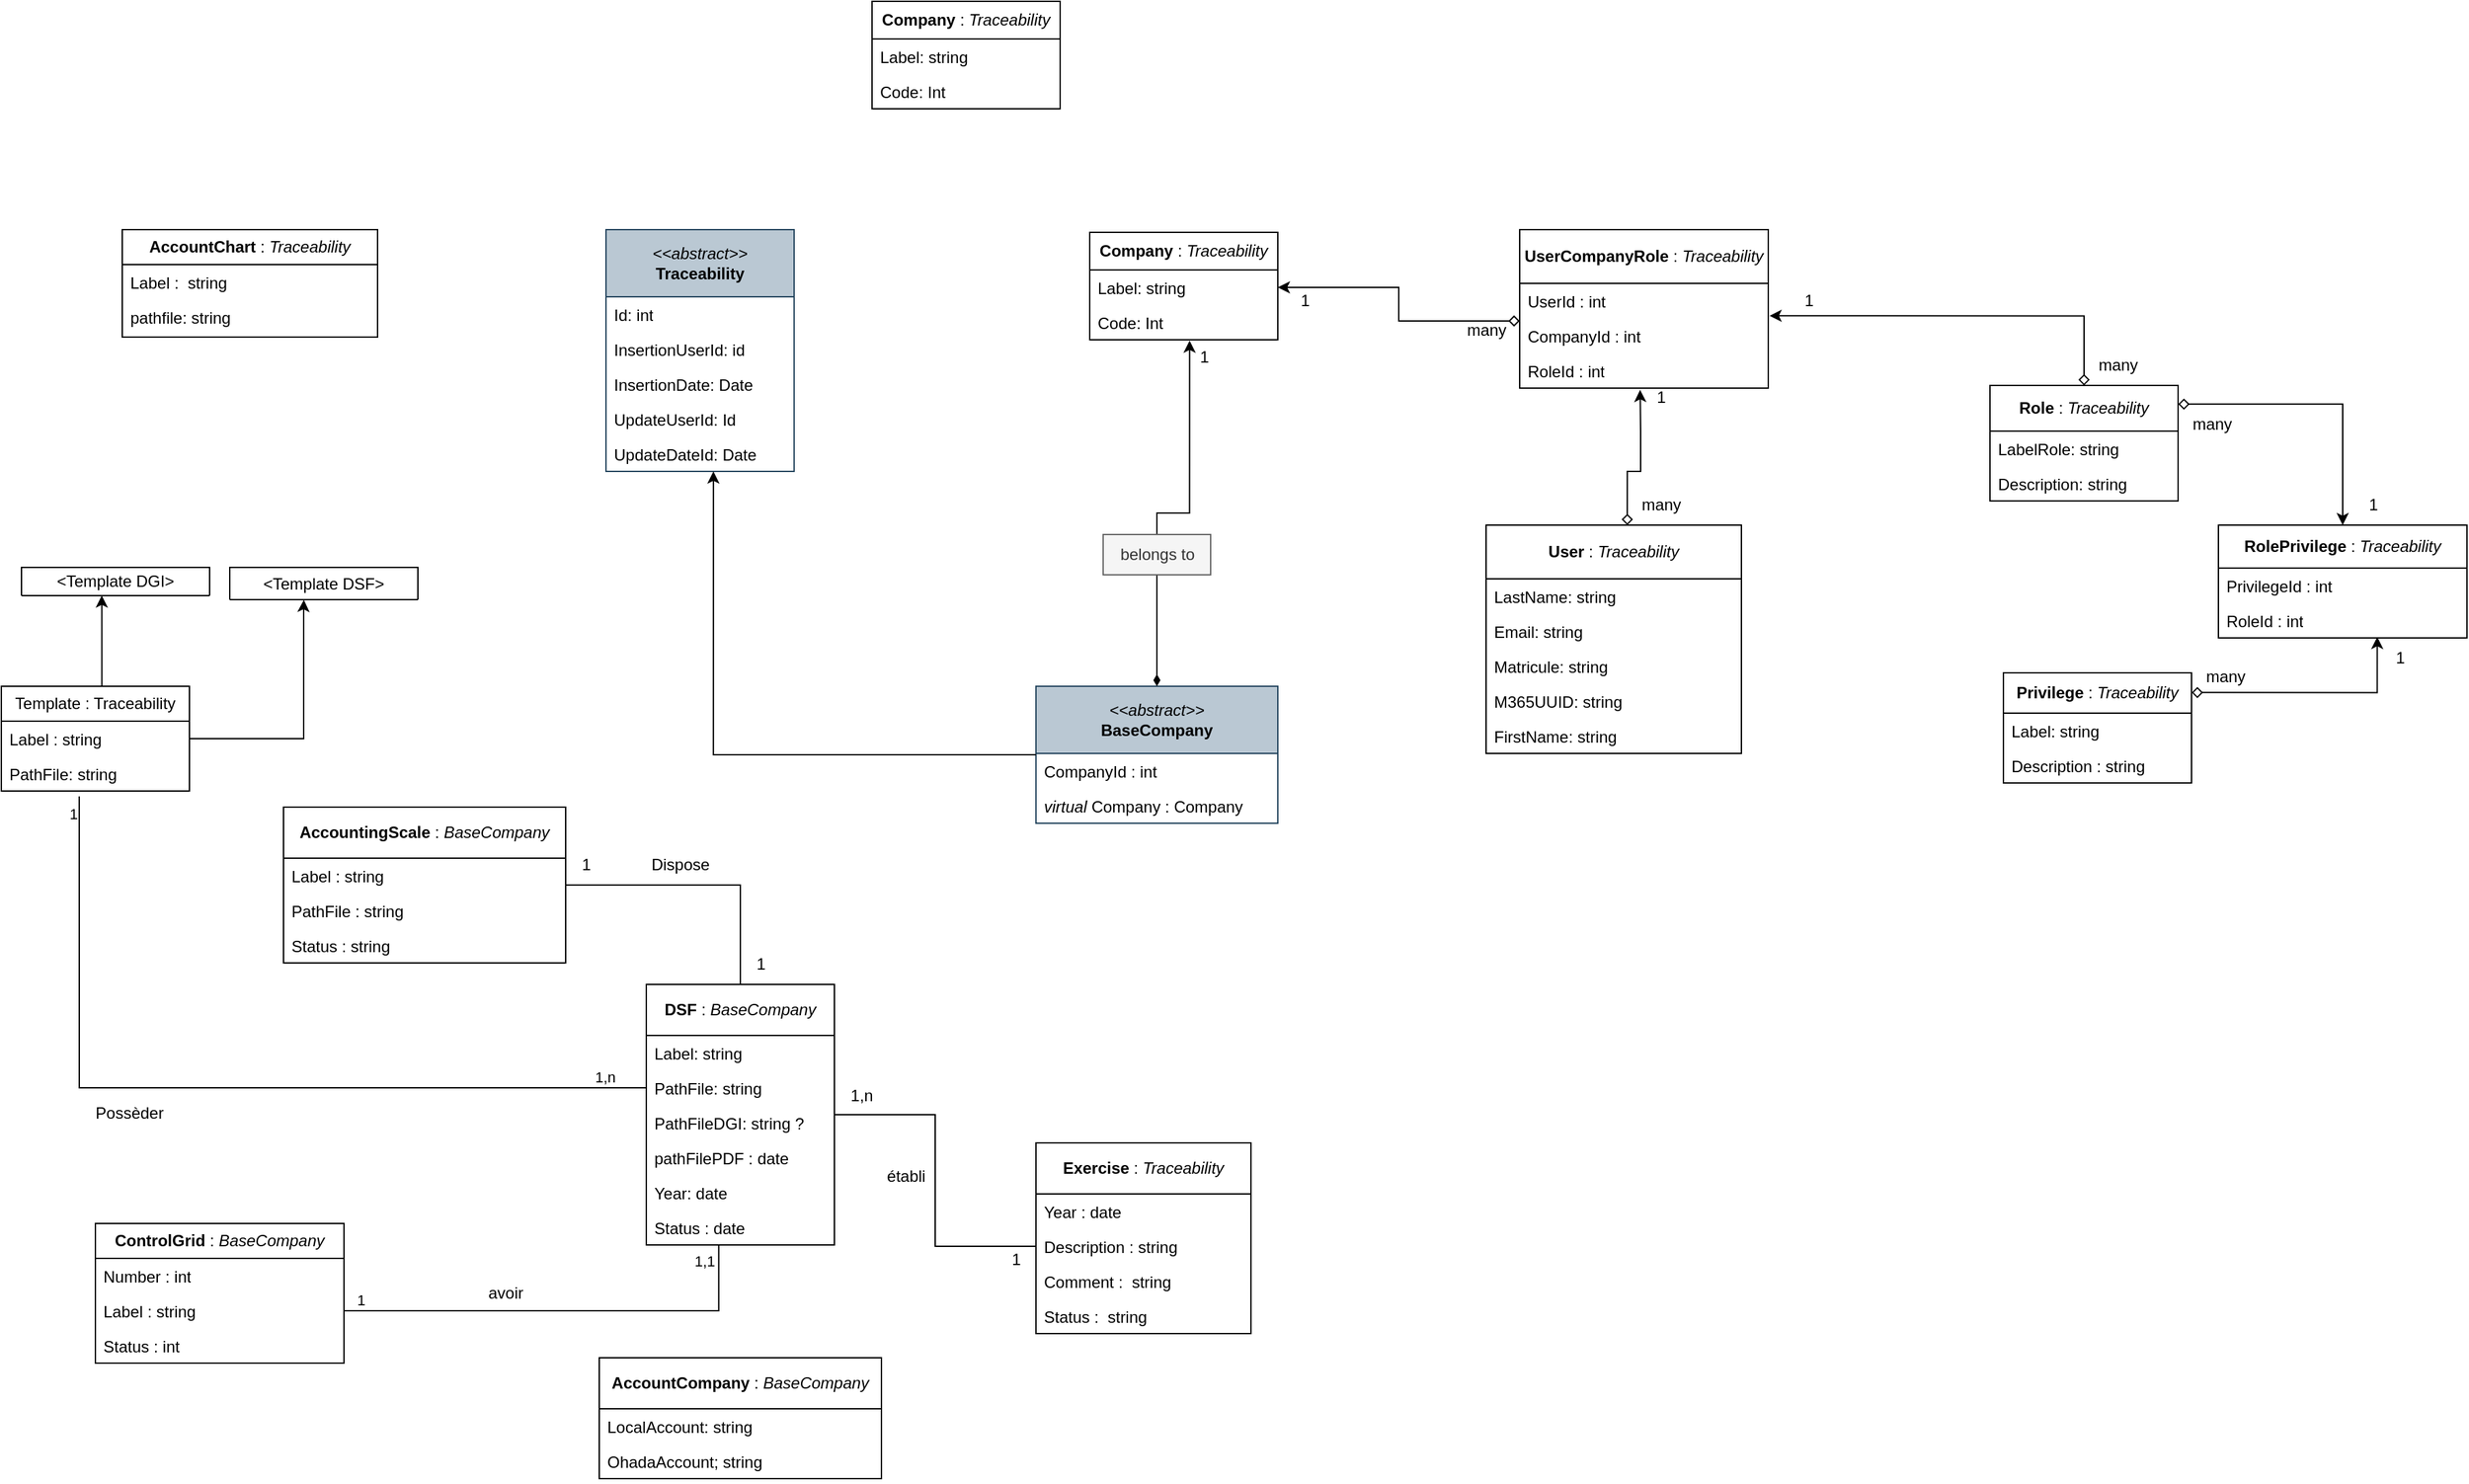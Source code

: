<mxfile version="26.0.10" pages="5">
  <diagram name="Diagramme_classe" id="sAInUBp9SPaTB_44OAQI">
    <mxGraphModel dx="2725" dy="2144" grid="1" gridSize="10" guides="1" tooltips="1" connect="1" arrows="1" fold="1" page="1" pageScale="1" pageWidth="850" pageHeight="1100" math="0" shadow="0">
      <root>
        <mxCell id="Z375uEBu3RqQqHkyUfMS-0" />
        <mxCell id="Z375uEBu3RqQqHkyUfMS-1" parent="Z375uEBu3RqQqHkyUfMS-0" />
        <mxCell id="Z375uEBu3RqQqHkyUfMS-2" value="&lt;b&gt;User&lt;/b&gt; : &lt;i&gt;Traceability&lt;/i&gt;" style="swimlane;fontStyle=0;childLayout=stackLayout;horizontal=1;startSize=40;fillColor=none;horizontalStack=0;resizeParent=1;resizeParentMax=0;resizeLast=0;collapsible=1;marginBottom=0;whiteSpace=wrap;html=1;" parent="Z375uEBu3RqQqHkyUfMS-1" vertex="1">
          <mxGeometry x="295" y="60" width="190" height="170" as="geometry">
            <mxRectangle x="90" y="150" width="70" height="30" as="alternateBounds" />
          </mxGeometry>
        </mxCell>
        <mxCell id="Z375uEBu3RqQqHkyUfMS-3" value="LastName: string" style="text;strokeColor=none;fillColor=none;align=left;verticalAlign=top;spacingLeft=4;spacingRight=4;overflow=hidden;rotatable=0;points=[[0,0.5],[1,0.5]];portConstraint=eastwest;whiteSpace=wrap;html=1;" parent="Z375uEBu3RqQqHkyUfMS-2" vertex="1">
          <mxGeometry y="40" width="190" height="26" as="geometry" />
        </mxCell>
        <mxCell id="Z375uEBu3RqQqHkyUfMS-4" value="Email: string" style="text;strokeColor=none;fillColor=none;align=left;verticalAlign=top;spacingLeft=4;spacingRight=4;overflow=hidden;rotatable=0;points=[[0,0.5],[1,0.5]];portConstraint=eastwest;whiteSpace=wrap;html=1;" parent="Z375uEBu3RqQqHkyUfMS-2" vertex="1">
          <mxGeometry y="66" width="190" height="26" as="geometry" />
        </mxCell>
        <mxCell id="Z375uEBu3RqQqHkyUfMS-5" value="Matricule: string" style="text;strokeColor=none;fillColor=none;align=left;verticalAlign=top;spacingLeft=4;spacingRight=4;overflow=hidden;rotatable=0;points=[[0,0.5],[1,0.5]];portConstraint=eastwest;whiteSpace=wrap;html=1;" parent="Z375uEBu3RqQqHkyUfMS-2" vertex="1">
          <mxGeometry y="92" width="190" height="26" as="geometry" />
        </mxCell>
        <mxCell id="Z375uEBu3RqQqHkyUfMS-6" value="M365UUID: string" style="text;strokeColor=none;fillColor=none;align=left;verticalAlign=top;spacingLeft=4;spacingRight=4;overflow=hidden;rotatable=0;points=[[0,0.5],[1,0.5]];portConstraint=eastwest;whiteSpace=wrap;html=1;" parent="Z375uEBu3RqQqHkyUfMS-2" vertex="1">
          <mxGeometry y="118" width="190" height="26" as="geometry" />
        </mxCell>
        <mxCell id="Z375uEBu3RqQqHkyUfMS-7" value="FirstName: string" style="text;strokeColor=none;fillColor=none;align=left;verticalAlign=top;spacingLeft=4;spacingRight=4;overflow=hidden;rotatable=0;points=[[0,0.5],[1,0.5]];portConstraint=eastwest;whiteSpace=wrap;html=1;" parent="Z375uEBu3RqQqHkyUfMS-2" vertex="1">
          <mxGeometry y="144" width="190" height="26" as="geometry" />
        </mxCell>
        <mxCell id="Z375uEBu3RqQqHkyUfMS-8" value="&lt;b&gt;Company &lt;/b&gt;: &lt;i&gt;Traceability&lt;/i&gt;" style="swimlane;fontStyle=0;childLayout=stackLayout;horizontal=1;startSize=28;fillColor=none;horizontalStack=0;resizeParent=1;resizeParentMax=0;resizeLast=0;collapsible=1;marginBottom=0;whiteSpace=wrap;html=1;" parent="Z375uEBu3RqQqHkyUfMS-1" vertex="1">
          <mxGeometry y="-158" width="140" height="80" as="geometry" />
        </mxCell>
        <mxCell id="Z375uEBu3RqQqHkyUfMS-9" value="Label: string" style="text;strokeColor=none;fillColor=none;align=left;verticalAlign=top;spacingLeft=4;spacingRight=4;overflow=hidden;rotatable=0;points=[[0,0.5],[1,0.5]];portConstraint=eastwest;whiteSpace=wrap;html=1;" parent="Z375uEBu3RqQqHkyUfMS-8" vertex="1">
          <mxGeometry y="28" width="140" height="26" as="geometry" />
        </mxCell>
        <mxCell id="Z375uEBu3RqQqHkyUfMS-10" value="Code: Int" style="text;strokeColor=none;fillColor=none;align=left;verticalAlign=top;spacingLeft=4;spacingRight=4;overflow=hidden;rotatable=0;points=[[0,0.5],[1,0.5]];portConstraint=eastwest;whiteSpace=wrap;html=1;" parent="Z375uEBu3RqQqHkyUfMS-8" vertex="1">
          <mxGeometry y="54" width="140" height="26" as="geometry" />
        </mxCell>
        <mxCell id="Z375uEBu3RqQqHkyUfMS-11" value="&lt;b&gt;Role &lt;/b&gt;: &lt;i&gt;Traceability&lt;/i&gt;" style="swimlane;fontStyle=0;childLayout=stackLayout;horizontal=1;startSize=34;fillColor=none;horizontalStack=0;resizeParent=1;resizeParentMax=0;resizeLast=0;collapsible=1;marginBottom=0;whiteSpace=wrap;html=1;" parent="Z375uEBu3RqQqHkyUfMS-1" vertex="1">
          <mxGeometry x="670" y="-44" width="140" height="86" as="geometry" />
        </mxCell>
        <mxCell id="Z375uEBu3RqQqHkyUfMS-13" value="LabelRole: string" style="text;strokeColor=none;fillColor=none;align=left;verticalAlign=top;spacingLeft=4;spacingRight=4;overflow=hidden;rotatable=0;points=[[0,0.5],[1,0.5]];portConstraint=eastwest;whiteSpace=wrap;html=1;" parent="Z375uEBu3RqQqHkyUfMS-11" vertex="1">
          <mxGeometry y="34" width="140" height="26" as="geometry" />
        </mxCell>
        <mxCell id="Z375uEBu3RqQqHkyUfMS-14" value="Description: string" style="text;strokeColor=none;fillColor=none;align=left;verticalAlign=top;spacingLeft=4;spacingRight=4;overflow=hidden;rotatable=0;points=[[0,0.5],[1,0.5]];portConstraint=eastwest;whiteSpace=wrap;html=1;" parent="Z375uEBu3RqQqHkyUfMS-11" vertex="1">
          <mxGeometry y="60" width="140" height="26" as="geometry" />
        </mxCell>
        <mxCell id="Z375uEBu3RqQqHkyUfMS-15" value="&lt;b&gt;Privilege &lt;/b&gt;: &lt;i&gt;Traceability&lt;/i&gt;" style="swimlane;fontStyle=0;childLayout=stackLayout;horizontal=1;startSize=30;fillColor=none;horizontalStack=0;resizeParent=1;resizeParentMax=0;resizeLast=0;collapsible=1;marginBottom=0;whiteSpace=wrap;html=1;" parent="Z375uEBu3RqQqHkyUfMS-1" vertex="1">
          <mxGeometry x="680" y="170" width="140" height="82" as="geometry" />
        </mxCell>
        <mxCell id="Z375uEBu3RqQqHkyUfMS-17" value="Label: string" style="text;strokeColor=none;fillColor=none;align=left;verticalAlign=top;spacingLeft=4;spacingRight=4;overflow=hidden;rotatable=0;points=[[0,0.5],[1,0.5]];portConstraint=eastwest;whiteSpace=wrap;html=1;" parent="Z375uEBu3RqQqHkyUfMS-15" vertex="1">
          <mxGeometry y="30" width="140" height="26" as="geometry" />
        </mxCell>
        <mxCell id="Z375uEBu3RqQqHkyUfMS-18" value="Description : string" style="text;strokeColor=none;fillColor=none;align=left;verticalAlign=top;spacingLeft=4;spacingRight=4;overflow=hidden;rotatable=0;points=[[0,0.5],[1,0.5]];portConstraint=eastwest;whiteSpace=wrap;html=1;" parent="Z375uEBu3RqQqHkyUfMS-15" vertex="1">
          <mxGeometry y="56" width="140" height="26" as="geometry" />
        </mxCell>
        <mxCell id="L7PKeCUzlWMnQQc5L4rm-7" style="edgeStyle=orthogonalEdgeStyle;rounded=0;orthogonalLoop=1;jettySize=auto;html=1;entryX=0;entryY=0.5;entryDx=0;entryDy=0;endArrow=none;startFill=0;" parent="Z375uEBu3RqQqHkyUfMS-1" source="Z375uEBu3RqQqHkyUfMS-22" target="L7PKeCUzlWMnQQc5L4rm-4" edge="1">
          <mxGeometry relative="1" as="geometry" />
        </mxCell>
        <mxCell id="Z375uEBu3RqQqHkyUfMS-22" value="&lt;b&gt;DSF &lt;/b&gt;: &lt;i&gt;BaseCompany&lt;/i&gt;" style="swimlane;fontStyle=0;childLayout=stackLayout;horizontal=1;startSize=38;fillColor=none;horizontalStack=0;resizeParent=1;resizeParentMax=0;resizeLast=0;collapsible=1;marginBottom=0;whiteSpace=wrap;html=1;" parent="Z375uEBu3RqQqHkyUfMS-1" vertex="1">
          <mxGeometry x="-330" y="402" width="140" height="194" as="geometry" />
        </mxCell>
        <mxCell id="Z375uEBu3RqQqHkyUfMS-24" value="Label: string" style="text;strokeColor=none;fillColor=none;align=left;verticalAlign=top;spacingLeft=4;spacingRight=4;overflow=hidden;rotatable=0;points=[[0,0.5],[1,0.5]];portConstraint=eastwest;whiteSpace=wrap;html=1;" parent="Z375uEBu3RqQqHkyUfMS-22" vertex="1">
          <mxGeometry y="38" width="140" height="26" as="geometry" />
        </mxCell>
        <mxCell id="Z375uEBu3RqQqHkyUfMS-25" value="PathFile: string" style="text;strokeColor=none;fillColor=none;align=left;verticalAlign=top;spacingLeft=4;spacingRight=4;overflow=hidden;rotatable=0;points=[[0,0.5],[1,0.5]];portConstraint=eastwest;whiteSpace=wrap;html=1;" parent="Z375uEBu3RqQqHkyUfMS-22" vertex="1">
          <mxGeometry y="64" width="140" height="26" as="geometry" />
        </mxCell>
        <mxCell id="Z375uEBu3RqQqHkyUfMS-26" value="PathFileDGI: string ?" style="text;strokeColor=none;fillColor=none;align=left;verticalAlign=top;spacingLeft=4;spacingRight=4;overflow=hidden;rotatable=0;points=[[0,0.5],[1,0.5]];portConstraint=eastwest;whiteSpace=wrap;html=1;" parent="Z375uEBu3RqQqHkyUfMS-22" vertex="1">
          <mxGeometry y="90" width="140" height="26" as="geometry" />
        </mxCell>
        <mxCell id="Z375uEBu3RqQqHkyUfMS-28" value="pathFilePDF : date" style="text;strokeColor=none;fillColor=none;align=left;verticalAlign=top;spacingLeft=4;spacingRight=4;overflow=hidden;rotatable=0;points=[[0,0.5],[1,0.5]];portConstraint=eastwest;whiteSpace=wrap;html=1;" parent="Z375uEBu3RqQqHkyUfMS-22" vertex="1">
          <mxGeometry y="116" width="140" height="26" as="geometry" />
        </mxCell>
        <mxCell id="L7PKeCUzlWMnQQc5L4rm-0" value="Year: date" style="text;strokeColor=none;fillColor=none;align=left;verticalAlign=top;spacingLeft=4;spacingRight=4;overflow=hidden;rotatable=0;points=[[0,0.5],[1,0.5]];portConstraint=eastwest;whiteSpace=wrap;html=1;" parent="Z375uEBu3RqQqHkyUfMS-22" vertex="1">
          <mxGeometry y="142" width="140" height="26" as="geometry" />
        </mxCell>
        <mxCell id="qem_2TATjBy_XrHpphB_-0" value="Status : date" style="text;strokeColor=none;fillColor=none;align=left;verticalAlign=top;spacingLeft=4;spacingRight=4;overflow=hidden;rotatable=0;points=[[0,0.5],[1,0.5]];portConstraint=eastwest;whiteSpace=wrap;html=1;" parent="Z375uEBu3RqQqHkyUfMS-22" vertex="1">
          <mxGeometry y="168" width="140" height="26" as="geometry" />
        </mxCell>
        <mxCell id="Z375uEBu3RqQqHkyUfMS-29" value="&lt;b&gt;AccountCompany&lt;/b&gt; : &lt;i&gt;BaseCompany&lt;/i&gt;" style="swimlane;fontStyle=0;childLayout=stackLayout;horizontal=1;startSize=38;fillColor=none;horizontalStack=0;resizeParent=1;resizeParentMax=0;resizeLast=0;collapsible=1;marginBottom=0;whiteSpace=wrap;html=1;" parent="Z375uEBu3RqQqHkyUfMS-1" vertex="1">
          <mxGeometry x="-365" y="680" width="210" height="90" as="geometry" />
        </mxCell>
        <mxCell id="Z375uEBu3RqQqHkyUfMS-31" value="LocalAccount: string" style="text;strokeColor=none;fillColor=none;align=left;verticalAlign=top;spacingLeft=4;spacingRight=4;overflow=hidden;rotatable=0;points=[[0,0.5],[1,0.5]];portConstraint=eastwest;whiteSpace=wrap;html=1;" parent="Z375uEBu3RqQqHkyUfMS-29" vertex="1">
          <mxGeometry y="38" width="210" height="26" as="geometry" />
        </mxCell>
        <mxCell id="Z375uEBu3RqQqHkyUfMS-32" value="OhadaAccount; string" style="text;strokeColor=none;fillColor=none;align=left;verticalAlign=top;spacingLeft=4;spacingRight=4;overflow=hidden;rotatable=0;points=[[0,0.5],[1,0.5]];portConstraint=eastwest;whiteSpace=wrap;html=1;" parent="Z375uEBu3RqQqHkyUfMS-29" vertex="1">
          <mxGeometry y="64" width="210" height="26" as="geometry" />
        </mxCell>
        <mxCell id="Z375uEBu3RqQqHkyUfMS-33" value="&lt;b&gt;AccountChart &lt;/b&gt;: &lt;i&gt;Traceability&lt;/i&gt;" style="swimlane;fontStyle=0;childLayout=stackLayout;horizontal=1;startSize=26;fillColor=none;horizontalStack=0;resizeParent=1;resizeParentMax=0;resizeLast=0;collapsible=1;marginBottom=0;whiteSpace=wrap;html=1;" parent="Z375uEBu3RqQqHkyUfMS-1" vertex="1">
          <mxGeometry x="-720" y="-160" width="190" height="80" as="geometry" />
        </mxCell>
        <mxCell id="Z375uEBu3RqQqHkyUfMS-34" value="Label :&amp;nbsp; string" style="text;strokeColor=none;fillColor=none;align=left;verticalAlign=top;spacingLeft=4;spacingRight=4;overflow=hidden;rotatable=0;points=[[0,0.5],[1,0.5]];portConstraint=eastwest;whiteSpace=wrap;html=1;" parent="Z375uEBu3RqQqHkyUfMS-33" vertex="1">
          <mxGeometry y="26" width="190" height="26" as="geometry" />
        </mxCell>
        <mxCell id="Z375uEBu3RqQqHkyUfMS-35" value="pathfile: string" style="text;strokeColor=none;fillColor=none;align=left;verticalAlign=top;spacingLeft=4;spacingRight=4;overflow=hidden;rotatable=0;points=[[0,0.5],[1,0.5]];portConstraint=eastwest;whiteSpace=wrap;html=1;" parent="Z375uEBu3RqQqHkyUfMS-33" vertex="1">
          <mxGeometry y="52" width="190" height="28" as="geometry" />
        </mxCell>
        <mxCell id="Z375uEBu3RqQqHkyUfMS-56" style="edgeStyle=orthogonalEdgeStyle;rounded=0;orthogonalLoop=1;jettySize=auto;html=1;entryX=0.427;entryY=0.997;entryDx=0;entryDy=0;entryPerimeter=0;" parent="Z375uEBu3RqQqHkyUfMS-1" source="Z375uEBu3RqQqHkyUfMS-58" target="Z375uEBu3RqQqHkyUfMS-80" edge="1">
          <mxGeometry relative="1" as="geometry">
            <Array as="points">
              <mxPoint x="-735" y="160" />
            </Array>
          </mxGeometry>
        </mxCell>
        <mxCell id="Z375uEBu3RqQqHkyUfMS-57" style="edgeStyle=orthogonalEdgeStyle;rounded=0;orthogonalLoop=1;jettySize=auto;html=1;entryX=0.394;entryY=1.007;entryDx=0;entryDy=0;entryPerimeter=0;" parent="Z375uEBu3RqQqHkyUfMS-1" source="Z375uEBu3RqQqHkyUfMS-58" target="Z375uEBu3RqQqHkyUfMS-81" edge="1">
          <mxGeometry relative="1" as="geometry">
            <Array as="points">
              <mxPoint x="-585" y="219" />
              <mxPoint x="-585" y="121" />
            </Array>
          </mxGeometry>
        </mxCell>
        <mxCell id="Z375uEBu3RqQqHkyUfMS-58" value="Template : Traceability" style="swimlane;fontStyle=0;childLayout=stackLayout;horizontal=1;startSize=26;fillColor=none;horizontalStack=0;resizeParent=1;resizeParentMax=0;resizeLast=0;collapsible=1;marginBottom=0;whiteSpace=wrap;html=1;" parent="Z375uEBu3RqQqHkyUfMS-1" vertex="1">
          <mxGeometry x="-810" y="180" width="140" height="78" as="geometry" />
        </mxCell>
        <mxCell id="Z375uEBu3RqQqHkyUfMS-59" value="Label : string" style="text;strokeColor=none;fillColor=none;align=left;verticalAlign=top;spacingLeft=4;spacingRight=4;overflow=hidden;rotatable=0;points=[[0,0.5],[1,0.5]];portConstraint=eastwest;whiteSpace=wrap;html=1;" parent="Z375uEBu3RqQqHkyUfMS-58" vertex="1">
          <mxGeometry y="26" width="140" height="26" as="geometry" />
        </mxCell>
        <mxCell id="Z375uEBu3RqQqHkyUfMS-60" value="PathFile: string" style="text;strokeColor=none;fillColor=none;align=left;verticalAlign=top;spacingLeft=4;spacingRight=4;overflow=hidden;rotatable=0;points=[[0,0.5],[1,0.5]];portConstraint=eastwest;whiteSpace=wrap;html=1;" parent="Z375uEBu3RqQqHkyUfMS-58" vertex="1">
          <mxGeometry y="52" width="140" height="26" as="geometry" />
        </mxCell>
        <mxCell id="Z375uEBu3RqQqHkyUfMS-61" value="&lt;b&gt;ControlGrid&amp;nbsp;&lt;/b&gt;: &lt;i&gt;BaseCompany&lt;/i&gt;" style="swimlane;fontStyle=0;childLayout=stackLayout;horizontal=1;startSize=26;fillColor=none;horizontalStack=0;resizeParent=1;resizeParentMax=0;resizeLast=0;collapsible=1;marginBottom=0;whiteSpace=wrap;html=1;" parent="Z375uEBu3RqQqHkyUfMS-1" vertex="1">
          <mxGeometry x="-740" y="580" width="185" height="104" as="geometry" />
        </mxCell>
        <mxCell id="Z375uEBu3RqQqHkyUfMS-62" value="Number : int" style="text;strokeColor=none;fillColor=none;align=left;verticalAlign=top;spacingLeft=4;spacingRight=4;overflow=hidden;rotatable=0;points=[[0,0.5],[1,0.5]];portConstraint=eastwest;whiteSpace=wrap;html=1;" parent="Z375uEBu3RqQqHkyUfMS-61" vertex="1">
          <mxGeometry y="26" width="185" height="26" as="geometry" />
        </mxCell>
        <mxCell id="Z375uEBu3RqQqHkyUfMS-63" value="Label : string" style="text;strokeColor=none;fillColor=none;align=left;verticalAlign=top;spacingLeft=4;spacingRight=4;overflow=hidden;rotatable=0;points=[[0,0.5],[1,0.5]];portConstraint=eastwest;whiteSpace=wrap;html=1;" parent="Z375uEBu3RqQqHkyUfMS-61" vertex="1">
          <mxGeometry y="52" width="185" height="26" as="geometry" />
        </mxCell>
        <mxCell id="Z375uEBu3RqQqHkyUfMS-64" value="Status : int" style="text;strokeColor=none;fillColor=none;align=left;verticalAlign=top;spacingLeft=4;spacingRight=4;overflow=hidden;rotatable=0;points=[[0,0.5],[1,0.5]];portConstraint=eastwest;whiteSpace=wrap;html=1;" parent="Z375uEBu3RqQqHkyUfMS-61" vertex="1">
          <mxGeometry y="78" width="185" height="26" as="geometry" />
        </mxCell>
        <mxCell id="Z375uEBu3RqQqHkyUfMS-65" value="" style="endArrow=none;html=1;edgeStyle=orthogonalEdgeStyle;rounded=0;entryX=1;entryY=0.5;entryDx=0;entryDy=0;exitX=0.385;exitY=1.009;exitDx=0;exitDy=0;exitPerimeter=0;" parent="Z375uEBu3RqQqHkyUfMS-1" source="qem_2TATjBy_XrHpphB_-0" target="Z375uEBu3RqQqHkyUfMS-63" edge="1">
          <mxGeometry relative="1" as="geometry">
            <mxPoint x="-276" y="600" as="sourcePoint" />
            <mxPoint x="-370" y="648.5" as="targetPoint" />
          </mxGeometry>
        </mxCell>
        <mxCell id="Z375uEBu3RqQqHkyUfMS-66" value="1,1" style="edgeLabel;resizable=0;html=1;align=left;verticalAlign=bottom;" parent="Z375uEBu3RqQqHkyUfMS-65" connectable="0" vertex="1">
          <mxGeometry x="-1" relative="1" as="geometry">
            <mxPoint x="-20" y="20" as="offset" />
          </mxGeometry>
        </mxCell>
        <mxCell id="Z375uEBu3RqQqHkyUfMS-67" value="1" style="edgeLabel;resizable=0;html=1;align=right;verticalAlign=bottom;" parent="Z375uEBu3RqQqHkyUfMS-65" connectable="0" vertex="1">
          <mxGeometry x="1" relative="1" as="geometry">
            <mxPoint x="16" as="offset" />
          </mxGeometry>
        </mxCell>
        <mxCell id="Z375uEBu3RqQqHkyUfMS-68" value="avoir" style="text;html=1;align=center;verticalAlign=middle;resizable=0;points=[];autosize=1;strokeColor=none;fillColor=none;" parent="Z375uEBu3RqQqHkyUfMS-1" vertex="1">
          <mxGeometry x="-460" y="617" width="50" height="30" as="geometry" />
        </mxCell>
        <mxCell id="Z375uEBu3RqQqHkyUfMS-69" value="" style="endArrow=none;html=1;edgeStyle=orthogonalEdgeStyle;rounded=0;exitX=0;exitY=0.5;exitDx=0;exitDy=0;entryX=0.414;entryY=1.156;entryDx=0;entryDy=0;entryPerimeter=0;" parent="Z375uEBu3RqQqHkyUfMS-1" source="Z375uEBu3RqQqHkyUfMS-25" target="Z375uEBu3RqQqHkyUfMS-60" edge="1">
          <mxGeometry relative="1" as="geometry">
            <mxPoint x="-795" y="446" as="sourcePoint" />
            <mxPoint x="-750" y="380" as="targetPoint" />
            <Array as="points">
              <mxPoint x="-752" y="479" />
            </Array>
          </mxGeometry>
        </mxCell>
        <mxCell id="Z375uEBu3RqQqHkyUfMS-70" value="1,n" style="edgeLabel;resizable=0;html=1;align=left;verticalAlign=bottom;" parent="Z375uEBu3RqQqHkyUfMS-69" connectable="0" vertex="1">
          <mxGeometry x="-1" relative="1" as="geometry">
            <mxPoint x="-40" as="offset" />
          </mxGeometry>
        </mxCell>
        <mxCell id="Z375uEBu3RqQqHkyUfMS-71" value="1" style="edgeLabel;resizable=0;html=1;align=right;verticalAlign=bottom;" parent="Z375uEBu3RqQqHkyUfMS-69" connectable="0" vertex="1">
          <mxGeometry x="1" relative="1" as="geometry">
            <mxPoint y="21" as="offset" />
          </mxGeometry>
        </mxCell>
        <mxCell id="Z375uEBu3RqQqHkyUfMS-72" value="Possèder" style="text;html=1;align=center;verticalAlign=middle;resizable=0;points=[];autosize=1;strokeColor=none;fillColor=none;" parent="Z375uEBu3RqQqHkyUfMS-1" vertex="1">
          <mxGeometry x="-750" y="483" width="70" height="30" as="geometry" />
        </mxCell>
        <mxCell id="Z375uEBu3RqQqHkyUfMS-80" value="&amp;lt;Template DGI&amp;gt;" style="swimlane;fontStyle=0;childLayout=stackLayout;horizontal=1;startSize=21;fillColor=none;horizontalStack=0;resizeParent=1;resizeParentMax=0;resizeLast=0;collapsible=1;marginBottom=0;whiteSpace=wrap;html=1;" parent="Z375uEBu3RqQqHkyUfMS-1" vertex="1">
          <mxGeometry x="-795" y="91.5" width="140" height="21" as="geometry" />
        </mxCell>
        <mxCell id="Z375uEBu3RqQqHkyUfMS-81" value="&amp;lt;Template DSF&amp;gt;" style="swimlane;fontStyle=0;childLayout=stackLayout;horizontal=1;startSize=26;fillColor=none;horizontalStack=0;resizeParent=1;resizeParentMax=0;resizeLast=0;collapsible=1;marginBottom=0;whiteSpace=wrap;html=1;" parent="Z375uEBu3RqQqHkyUfMS-1" vertex="1">
          <mxGeometry x="-640" y="91.5" width="140" height="24" as="geometry" />
        </mxCell>
        <mxCell id="Z375uEBu3RqQqHkyUfMS-82" value="&lt;div&gt;&lt;i&gt;&amp;lt;&amp;lt;abstract&amp;gt;&amp;gt;&lt;/i&gt;&lt;br&gt;&lt;/div&gt;&lt;b&gt;Traceability&lt;/b&gt;" style="swimlane;fontStyle=0;childLayout=stackLayout;horizontal=1;startSize=50;fillColor=#bac8d3;horizontalStack=0;resizeParent=1;resizeParentMax=0;resizeLast=0;collapsible=1;marginBottom=0;whiteSpace=wrap;html=1;strokeColor=#23445d;" parent="Z375uEBu3RqQqHkyUfMS-1" vertex="1">
          <mxGeometry x="-360" y="-160" width="140" height="180" as="geometry" />
        </mxCell>
        <mxCell id="Z375uEBu3RqQqHkyUfMS-83" value="Id: int" style="text;strokeColor=none;fillColor=none;align=left;verticalAlign=top;spacingLeft=4;spacingRight=4;overflow=hidden;rotatable=0;points=[[0,0.5],[1,0.5]];portConstraint=eastwest;whiteSpace=wrap;html=1;" parent="Z375uEBu3RqQqHkyUfMS-82" vertex="1">
          <mxGeometry y="50" width="140" height="26" as="geometry" />
        </mxCell>
        <mxCell id="Z375uEBu3RqQqHkyUfMS-84" value="InsertionUserId: id" style="text;strokeColor=none;fillColor=none;align=left;verticalAlign=top;spacingLeft=4;spacingRight=4;overflow=hidden;rotatable=0;points=[[0,0.5],[1,0.5]];portConstraint=eastwest;whiteSpace=wrap;html=1;" parent="Z375uEBu3RqQqHkyUfMS-82" vertex="1">
          <mxGeometry y="76" width="140" height="26" as="geometry" />
        </mxCell>
        <mxCell id="Z375uEBu3RqQqHkyUfMS-85" value="InsertionDate: Date" style="text;strokeColor=none;fillColor=none;align=left;verticalAlign=top;spacingLeft=4;spacingRight=4;overflow=hidden;rotatable=0;points=[[0,0.5],[1,0.5]];portConstraint=eastwest;whiteSpace=wrap;html=1;" parent="Z375uEBu3RqQqHkyUfMS-82" vertex="1">
          <mxGeometry y="102" width="140" height="26" as="geometry" />
        </mxCell>
        <mxCell id="Z375uEBu3RqQqHkyUfMS-86" value="UpdateUserId: Id" style="text;strokeColor=none;fillColor=none;align=left;verticalAlign=top;spacingLeft=4;spacingRight=4;overflow=hidden;rotatable=0;points=[[0,0.5],[1,0.5]];portConstraint=eastwest;whiteSpace=wrap;html=1;" parent="Z375uEBu3RqQqHkyUfMS-82" vertex="1">
          <mxGeometry y="128" width="140" height="26" as="geometry" />
        </mxCell>
        <mxCell id="Z375uEBu3RqQqHkyUfMS-87" value="UpdateDateId: Date" style="text;strokeColor=none;fillColor=none;align=left;verticalAlign=top;spacingLeft=4;spacingRight=4;overflow=hidden;rotatable=0;points=[[0,0.5],[1,0.5]];portConstraint=eastwest;whiteSpace=wrap;html=1;" parent="Z375uEBu3RqQqHkyUfMS-82" vertex="1">
          <mxGeometry y="154" width="140" height="26" as="geometry" />
        </mxCell>
        <mxCell id="Z375uEBu3RqQqHkyUfMS-90" value="&lt;b&gt;UserCompanyRole &lt;/b&gt;: &lt;i&gt;Traceability&lt;/i&gt;" style="swimlane;fontStyle=0;childLayout=stackLayout;horizontal=1;startSize=40;fillColor=none;horizontalStack=0;resizeParent=1;resizeParentMax=0;resizeLast=0;collapsible=1;marginBottom=0;whiteSpace=wrap;html=1;" parent="Z375uEBu3RqQqHkyUfMS-1" vertex="1">
          <mxGeometry x="320" y="-160" width="185" height="118" as="geometry">
            <mxRectangle x="90" y="150" width="70" height="30" as="alternateBounds" />
          </mxGeometry>
        </mxCell>
        <mxCell id="Z375uEBu3RqQqHkyUfMS-91" value="UserId : int" style="text;strokeColor=none;fillColor=none;align=left;verticalAlign=top;spacingLeft=4;spacingRight=4;overflow=hidden;rotatable=0;points=[[0,0.5],[1,0.5]];portConstraint=eastwest;whiteSpace=wrap;html=1;" parent="Z375uEBu3RqQqHkyUfMS-90" vertex="1">
          <mxGeometry y="40" width="185" height="26" as="geometry" />
        </mxCell>
        <mxCell id="Z375uEBu3RqQqHkyUfMS-92" value="CompanyId : int" style="text;strokeColor=none;fillColor=none;align=left;verticalAlign=top;spacingLeft=4;spacingRight=4;overflow=hidden;rotatable=0;points=[[0,0.5],[1,0.5]];portConstraint=eastwest;whiteSpace=wrap;html=1;" parent="Z375uEBu3RqQqHkyUfMS-90" vertex="1">
          <mxGeometry y="66" width="185" height="26" as="geometry" />
        </mxCell>
        <mxCell id="8WVjo0FWWdLkfjxtC6fj-0" value="RoleId : int" style="text;strokeColor=none;fillColor=none;align=left;verticalAlign=top;spacingLeft=4;spacingRight=4;overflow=hidden;rotatable=0;points=[[0,0.5],[1,0.5]];portConstraint=eastwest;whiteSpace=wrap;html=1;" parent="Z375uEBu3RqQqHkyUfMS-90" vertex="1">
          <mxGeometry y="92" width="185" height="26" as="geometry" />
        </mxCell>
        <mxCell id="HvjGk9HwD8lpXUWhIc-Q-1" value="&lt;div&gt;&lt;i&gt;&amp;lt;&amp;lt;abstract&amp;gt;&amp;gt;&lt;/i&gt;&lt;br&gt;&lt;/div&gt;&lt;b&gt;BaseCompany&lt;/b&gt;" style="swimlane;fontStyle=0;childLayout=stackLayout;horizontal=1;startSize=50;fillColor=#bac8d3;horizontalStack=0;resizeParent=1;resizeParentMax=0;resizeLast=0;collapsible=1;marginBottom=0;whiteSpace=wrap;html=1;strokeColor=#23445d;" parent="Z375uEBu3RqQqHkyUfMS-1" vertex="1">
          <mxGeometry x="-40" y="180" width="180" height="102" as="geometry" />
        </mxCell>
        <mxCell id="HvjGk9HwD8lpXUWhIc-Q-2" value="CompanyId : int" style="text;strokeColor=none;fillColor=none;align=left;verticalAlign=top;spacingLeft=4;spacingRight=4;overflow=hidden;rotatable=0;points=[[0,0.5],[1,0.5]];portConstraint=eastwest;whiteSpace=wrap;html=1;" parent="HvjGk9HwD8lpXUWhIc-Q-1" vertex="1">
          <mxGeometry y="50" width="180" height="26" as="geometry" />
        </mxCell>
        <mxCell id="HvjGk9HwD8lpXUWhIc-Q-3" value="&lt;i&gt;virtual &lt;/i&gt;Company : Company" style="text;strokeColor=none;fillColor=none;align=left;verticalAlign=top;spacingLeft=4;spacingRight=4;overflow=hidden;rotatable=0;points=[[0,0.5],[1,0.5]];portConstraint=eastwest;whiteSpace=wrap;html=1;" parent="HvjGk9HwD8lpXUWhIc-Q-1" vertex="1">
          <mxGeometry y="76" width="180" height="26" as="geometry" />
        </mxCell>
        <mxCell id="HvjGk9HwD8lpXUWhIc-Q-7" style="edgeStyle=orthogonalEdgeStyle;rounded=0;orthogonalLoop=1;jettySize=auto;html=1;exitX=0;exitY=0.5;exitDx=0;exitDy=0;entryX=0.571;entryY=1;entryDx=0;entryDy=0;entryPerimeter=0;" parent="Z375uEBu3RqQqHkyUfMS-1" source="HvjGk9HwD8lpXUWhIc-Q-1" target="Z375uEBu3RqQqHkyUfMS-87" edge="1">
          <mxGeometry relative="1" as="geometry" />
        </mxCell>
        <mxCell id="HvjGk9HwD8lpXUWhIc-Q-8" style="edgeStyle=orthogonalEdgeStyle;rounded=0;orthogonalLoop=1;jettySize=auto;html=1;entryX=0.531;entryY=1.023;entryDx=0;entryDy=0;entryPerimeter=0;startArrow=diamondThin;startFill=1;exitX=0.5;exitY=0;exitDx=0;exitDy=0;" parent="Z375uEBu3RqQqHkyUfMS-1" source="HvjGk9HwD8lpXUWhIc-Q-1" target="Z375uEBu3RqQqHkyUfMS-10" edge="1">
          <mxGeometry relative="1" as="geometry">
            <mxPoint x="30" y="140" as="sourcePoint" />
          </mxGeometry>
        </mxCell>
        <mxCell id="HvjGk9HwD8lpXUWhIc-Q-9" value="1" style="text;html=1;align=center;verticalAlign=middle;resizable=0;points=[];autosize=1;strokeColor=none;fillColor=none;" parent="Z375uEBu3RqQqHkyUfMS-1" vertex="1">
          <mxGeometry x="70" y="-80" width="30" height="30" as="geometry" />
        </mxCell>
        <mxCell id="HvjGk9HwD8lpXUWhIc-Q-10" value="belongs to" style="text;html=1;align=center;verticalAlign=middle;resizable=0;points=[];autosize=1;fillColor=#f5f5f5;fontColor=#333333;strokeColor=#666666;" parent="Z375uEBu3RqQqHkyUfMS-1" vertex="1">
          <mxGeometry x="10" y="67" width="80" height="30" as="geometry" />
        </mxCell>
        <mxCell id="8WVjo0FWWdLkfjxtC6fj-1" style="edgeStyle=orthogonalEdgeStyle;rounded=0;orthogonalLoop=1;jettySize=auto;html=1;entryX=1;entryY=0.5;entryDx=0;entryDy=0;startArrow=diamond;startFill=0;exitX=0;exitY=0.077;exitDx=0;exitDy=0;exitPerimeter=0;" parent="Z375uEBu3RqQqHkyUfMS-1" source="Z375uEBu3RqQqHkyUfMS-92" target="Z375uEBu3RqQqHkyUfMS-9" edge="1">
          <mxGeometry relative="1" as="geometry">
            <mxPoint x="210" y="85" as="sourcePoint" />
            <mxPoint x="234" y="-150" as="targetPoint" />
          </mxGeometry>
        </mxCell>
        <mxCell id="8WVjo0FWWdLkfjxtC6fj-2" value="many" style="text;html=1;align=center;verticalAlign=middle;resizable=0;points=[];autosize=1;strokeColor=none;fillColor=none;" parent="Z375uEBu3RqQqHkyUfMS-1" vertex="1">
          <mxGeometry x="270" y="-100" width="50" height="30" as="geometry" />
        </mxCell>
        <mxCell id="8WVjo0FWWdLkfjxtC6fj-3" value="1" style="text;html=1;align=center;verticalAlign=middle;resizable=0;points=[];autosize=1;strokeColor=none;fillColor=none;" parent="Z375uEBu3RqQqHkyUfMS-1" vertex="1">
          <mxGeometry x="145" y="-122" width="30" height="30" as="geometry" />
        </mxCell>
        <mxCell id="8WVjo0FWWdLkfjxtC6fj-4" style="edgeStyle=orthogonalEdgeStyle;rounded=0;orthogonalLoop=1;jettySize=auto;html=1;entryX=-0.012;entryY=0.31;entryDx=0;entryDy=0;startArrow=diamond;startFill=0;exitX=0.553;exitY=0;exitDx=0;exitDy=0;exitPerimeter=0;entryPerimeter=0;" parent="Z375uEBu3RqQqHkyUfMS-1" source="Z375uEBu3RqQqHkyUfMS-2" target="8WVjo0FWWdLkfjxtC6fj-6" edge="1">
          <mxGeometry relative="1" as="geometry">
            <mxPoint x="590" y="-28" as="sourcePoint" />
            <mxPoint x="410" y="-47" as="targetPoint" />
            <Array as="points">
              <mxPoint x="400" y="20" />
              <mxPoint x="410" y="20" />
              <mxPoint x="410" y="-10" />
              <mxPoint x="410" y="-10" />
            </Array>
          </mxGeometry>
        </mxCell>
        <mxCell id="8WVjo0FWWdLkfjxtC6fj-5" value="many" style="text;html=1;align=center;verticalAlign=middle;resizable=0;points=[];autosize=1;strokeColor=none;fillColor=none;" parent="Z375uEBu3RqQqHkyUfMS-1" vertex="1">
          <mxGeometry x="400" y="30" width="50" height="30" as="geometry" />
        </mxCell>
        <mxCell id="8WVjo0FWWdLkfjxtC6fj-6" value="1" style="text;html=1;align=center;verticalAlign=middle;resizable=0;points=[];autosize=1;strokeColor=none;fillColor=none;" parent="Z375uEBu3RqQqHkyUfMS-1" vertex="1">
          <mxGeometry x="410" y="-50" width="30" height="30" as="geometry" />
        </mxCell>
        <mxCell id="8WVjo0FWWdLkfjxtC6fj-10" style="edgeStyle=orthogonalEdgeStyle;rounded=0;orthogonalLoop=1;jettySize=auto;html=1;entryX=1.005;entryY=-0.071;entryDx=0;entryDy=0;startArrow=diamond;startFill=0;exitX=0.5;exitY=0;exitDx=0;exitDy=0;entryPerimeter=0;" parent="Z375uEBu3RqQqHkyUfMS-1" source="Z375uEBu3RqQqHkyUfMS-11" target="Z375uEBu3RqQqHkyUfMS-92" edge="1">
          <mxGeometry relative="1" as="geometry">
            <mxPoint x="550" y="10" as="sourcePoint" />
            <mxPoint x="560" y="-97" as="targetPoint" />
          </mxGeometry>
        </mxCell>
        <mxCell id="8WVjo0FWWdLkfjxtC6fj-11" value="many" style="text;html=1;align=center;verticalAlign=middle;resizable=0;points=[];autosize=1;strokeColor=none;fillColor=none;" parent="Z375uEBu3RqQqHkyUfMS-1" vertex="1">
          <mxGeometry x="740" y="-74" width="50" height="30" as="geometry" />
        </mxCell>
        <mxCell id="8WVjo0FWWdLkfjxtC6fj-12" value="1" style="text;html=1;align=center;verticalAlign=middle;resizable=0;points=[];autosize=1;strokeColor=none;fillColor=none;" parent="Z375uEBu3RqQqHkyUfMS-1" vertex="1">
          <mxGeometry x="520" y="-122" width="30" height="30" as="geometry" />
        </mxCell>
        <mxCell id="8WVjo0FWWdLkfjxtC6fj-13" value="&lt;b&gt;RolePrivilege&amp;nbsp;&lt;/b&gt;: &lt;i&gt;Traceability&lt;/i&gt;" style="swimlane;fontStyle=0;childLayout=stackLayout;horizontal=1;startSize=32;fillColor=none;horizontalStack=0;resizeParent=1;resizeParentMax=0;resizeLast=0;collapsible=1;marginBottom=0;whiteSpace=wrap;html=1;" parent="Z375uEBu3RqQqHkyUfMS-1" vertex="1">
          <mxGeometry x="840" y="60" width="185" height="84" as="geometry">
            <mxRectangle x="90" y="150" width="70" height="30" as="alternateBounds" />
          </mxGeometry>
        </mxCell>
        <mxCell id="8WVjo0FWWdLkfjxtC6fj-15" value="PrivilegeId : int" style="text;strokeColor=none;fillColor=none;align=left;verticalAlign=top;spacingLeft=4;spacingRight=4;overflow=hidden;rotatable=0;points=[[0,0.5],[1,0.5]];portConstraint=eastwest;whiteSpace=wrap;html=1;" parent="8WVjo0FWWdLkfjxtC6fj-13" vertex="1">
          <mxGeometry y="32" width="185" height="26" as="geometry" />
        </mxCell>
        <mxCell id="8WVjo0FWWdLkfjxtC6fj-16" value="RoleId : int" style="text;strokeColor=none;fillColor=none;align=left;verticalAlign=top;spacingLeft=4;spacingRight=4;overflow=hidden;rotatable=0;points=[[0,0.5],[1,0.5]];portConstraint=eastwest;whiteSpace=wrap;html=1;" parent="8WVjo0FWWdLkfjxtC6fj-13" vertex="1">
          <mxGeometry y="58" width="185" height="26" as="geometry" />
        </mxCell>
        <mxCell id="8WVjo0FWWdLkfjxtC6fj-18" style="edgeStyle=orthogonalEdgeStyle;rounded=0;orthogonalLoop=1;jettySize=auto;html=1;entryX=0.5;entryY=0;entryDx=0;entryDy=0;startArrow=diamond;startFill=0;exitX=1.001;exitY=0.162;exitDx=0;exitDy=0;exitPerimeter=0;" parent="Z375uEBu3RqQqHkyUfMS-1" source="Z375uEBu3RqQqHkyUfMS-11" target="8WVjo0FWWdLkfjxtC6fj-13" edge="1">
          <mxGeometry relative="1" as="geometry">
            <mxPoint x="840" y="40" as="sourcePoint" />
            <mxPoint x="850" y="-67" as="targetPoint" />
          </mxGeometry>
        </mxCell>
        <mxCell id="8WVjo0FWWdLkfjxtC6fj-19" value="many" style="text;html=1;align=center;verticalAlign=middle;resizable=0;points=[];autosize=1;strokeColor=none;fillColor=none;" parent="Z375uEBu3RqQqHkyUfMS-1" vertex="1">
          <mxGeometry x="810" y="-30" width="50" height="30" as="geometry" />
        </mxCell>
        <mxCell id="8WVjo0FWWdLkfjxtC6fj-20" value="1" style="text;html=1;align=center;verticalAlign=middle;resizable=0;points=[];autosize=1;strokeColor=none;fillColor=none;" parent="Z375uEBu3RqQqHkyUfMS-1" vertex="1">
          <mxGeometry x="940" y="30" width="30" height="30" as="geometry" />
        </mxCell>
        <mxCell id="8WVjo0FWWdLkfjxtC6fj-21" style="edgeStyle=orthogonalEdgeStyle;rounded=0;orthogonalLoop=1;jettySize=auto;html=1;startArrow=diamond;startFill=0;exitX=1.001;exitY=0.179;exitDx=0;exitDy=0;exitPerimeter=0;entryX=0.639;entryY=0.971;entryDx=0;entryDy=0;entryPerimeter=0;" parent="Z375uEBu3RqQqHkyUfMS-1" source="Z375uEBu3RqQqHkyUfMS-15" target="8WVjo0FWWdLkfjxtC6fj-16" edge="1">
          <mxGeometry relative="1" as="geometry">
            <mxPoint x="840" y="157" as="sourcePoint" />
            <mxPoint x="960" y="150" as="targetPoint" />
          </mxGeometry>
        </mxCell>
        <mxCell id="8WVjo0FWWdLkfjxtC6fj-22" value="many" style="text;html=1;align=center;verticalAlign=middle;resizable=0;points=[];autosize=1;strokeColor=none;fillColor=none;" parent="Z375uEBu3RqQqHkyUfMS-1" vertex="1">
          <mxGeometry x="820" y="158" width="50" height="30" as="geometry" />
        </mxCell>
        <mxCell id="8WVjo0FWWdLkfjxtC6fj-23" value="1" style="text;html=1;align=center;verticalAlign=middle;resizable=0;points=[];autosize=1;strokeColor=none;fillColor=none;" parent="Z375uEBu3RqQqHkyUfMS-1" vertex="1">
          <mxGeometry x="960" y="144" width="30" height="30" as="geometry" />
        </mxCell>
        <mxCell id="L7PKeCUzlWMnQQc5L4rm-2" value="&lt;b&gt;Exercise&amp;nbsp;&lt;/b&gt;: &lt;i&gt;Traceability&lt;/i&gt;" style="swimlane;fontStyle=0;childLayout=stackLayout;horizontal=1;startSize=38;fillColor=none;horizontalStack=0;resizeParent=1;resizeParentMax=0;resizeLast=0;collapsible=1;marginBottom=0;whiteSpace=wrap;html=1;" parent="Z375uEBu3RqQqHkyUfMS-1" vertex="1">
          <mxGeometry x="-40" y="520" width="160" height="142" as="geometry" />
        </mxCell>
        <mxCell id="L7PKeCUzlWMnQQc5L4rm-3" value="Year : date" style="text;strokeColor=none;fillColor=none;align=left;verticalAlign=top;spacingLeft=4;spacingRight=4;overflow=hidden;rotatable=0;points=[[0,0.5],[1,0.5]];portConstraint=eastwest;whiteSpace=wrap;html=1;" parent="L7PKeCUzlWMnQQc5L4rm-2" vertex="1">
          <mxGeometry y="38" width="160" height="26" as="geometry" />
        </mxCell>
        <mxCell id="L7PKeCUzlWMnQQc5L4rm-4" value="Description : string" style="text;strokeColor=none;fillColor=none;align=left;verticalAlign=top;spacingLeft=4;spacingRight=4;overflow=hidden;rotatable=0;points=[[0,0.5],[1,0.5]];portConstraint=eastwest;whiteSpace=wrap;html=1;" parent="L7PKeCUzlWMnQQc5L4rm-2" vertex="1">
          <mxGeometry y="64" width="160" height="26" as="geometry" />
        </mxCell>
        <mxCell id="L7PKeCUzlWMnQQc5L4rm-5" value="Comment :&amp;nbsp; string" style="text;strokeColor=none;fillColor=none;align=left;verticalAlign=top;spacingLeft=4;spacingRight=4;overflow=hidden;rotatable=0;points=[[0,0.5],[1,0.5]];portConstraint=eastwest;whiteSpace=wrap;html=1;" parent="L7PKeCUzlWMnQQc5L4rm-2" vertex="1">
          <mxGeometry y="90" width="160" height="26" as="geometry" />
        </mxCell>
        <mxCell id="L7PKeCUzlWMnQQc5L4rm-6" value="Status :&amp;nbsp; string" style="text;strokeColor=none;fillColor=none;align=left;verticalAlign=top;spacingLeft=4;spacingRight=4;overflow=hidden;rotatable=0;points=[[0,0.5],[1,0.5]];portConstraint=eastwest;whiteSpace=wrap;html=1;" parent="L7PKeCUzlWMnQQc5L4rm-2" vertex="1">
          <mxGeometry y="116" width="160" height="26" as="geometry" />
        </mxCell>
        <mxCell id="L7PKeCUzlWMnQQc5L4rm-8" value="1" style="text;html=1;align=center;verticalAlign=middle;resizable=0;points=[];autosize=1;strokeColor=none;fillColor=none;" parent="Z375uEBu3RqQqHkyUfMS-1" vertex="1">
          <mxGeometry x="-70" y="592" width="30" height="30" as="geometry" />
        </mxCell>
        <mxCell id="L7PKeCUzlWMnQQc5L4rm-9" value="1,n" style="text;html=1;align=center;verticalAlign=middle;resizable=0;points=[];autosize=1;strokeColor=none;fillColor=none;" parent="Z375uEBu3RqQqHkyUfMS-1" vertex="1">
          <mxGeometry x="-190" y="470" width="40" height="30" as="geometry" />
        </mxCell>
        <mxCell id="L7PKeCUzlWMnQQc5L4rm-10" value="établi" style="text;html=1;align=center;verticalAlign=middle;resizable=0;points=[];autosize=1;strokeColor=none;fillColor=none;" parent="Z375uEBu3RqQqHkyUfMS-1" vertex="1">
          <mxGeometry x="-162" y="530" width="50" height="30" as="geometry" />
        </mxCell>
        <mxCell id="yS5ELZq0_pykKk3T-5d_-0" value="&lt;b&gt;AccountingScale&amp;nbsp;&lt;/b&gt;: &lt;i&gt;BaseCompany&lt;/i&gt;" style="swimlane;fontStyle=0;childLayout=stackLayout;horizontal=1;startSize=38;fillColor=none;horizontalStack=0;resizeParent=1;resizeParentMax=0;resizeLast=0;collapsible=1;marginBottom=0;whiteSpace=wrap;html=1;" parent="Z375uEBu3RqQqHkyUfMS-1" vertex="1">
          <mxGeometry x="-600" y="270" width="210" height="116" as="geometry" />
        </mxCell>
        <mxCell id="yS5ELZq0_pykKk3T-5d_-1" value="Label : string" style="text;strokeColor=none;fillColor=none;align=left;verticalAlign=top;spacingLeft=4;spacingRight=4;overflow=hidden;rotatable=0;points=[[0,0.5],[1,0.5]];portConstraint=eastwest;whiteSpace=wrap;html=1;" parent="yS5ELZq0_pykKk3T-5d_-0" vertex="1">
          <mxGeometry y="38" width="210" height="26" as="geometry" />
        </mxCell>
        <mxCell id="yS5ELZq0_pykKk3T-5d_-3" value="PathFile : string" style="text;strokeColor=none;fillColor=none;align=left;verticalAlign=top;spacingLeft=4;spacingRight=4;overflow=hidden;rotatable=0;points=[[0,0.5],[1,0.5]];portConstraint=eastwest;whiteSpace=wrap;html=1;" parent="yS5ELZq0_pykKk3T-5d_-0" vertex="1">
          <mxGeometry y="64" width="210" height="26" as="geometry" />
        </mxCell>
        <mxCell id="yS5ELZq0_pykKk3T-5d_-2" value="Status : string" style="text;strokeColor=none;fillColor=none;align=left;verticalAlign=top;spacingLeft=4;spacingRight=4;overflow=hidden;rotatable=0;points=[[0,0.5],[1,0.5]];portConstraint=eastwest;whiteSpace=wrap;html=1;" parent="yS5ELZq0_pykKk3T-5d_-0" vertex="1">
          <mxGeometry y="90" width="210" height="26" as="geometry" />
        </mxCell>
        <mxCell id="yS5ELZq0_pykKk3T-5d_-4" style="edgeStyle=orthogonalEdgeStyle;rounded=0;orthogonalLoop=1;jettySize=auto;html=1;entryX=0.5;entryY=0;entryDx=0;entryDy=0;endArrow=none;startFill=0;" parent="Z375uEBu3RqQqHkyUfMS-1" source="yS5ELZq0_pykKk3T-5d_-0" target="Z375uEBu3RqQqHkyUfMS-22" edge="1">
          <mxGeometry relative="1" as="geometry" />
        </mxCell>
        <mxCell id="yS5ELZq0_pykKk3T-5d_-5" value="1" style="text;html=1;align=center;verticalAlign=middle;resizable=0;points=[];autosize=1;strokeColor=none;fillColor=none;" parent="Z375uEBu3RqQqHkyUfMS-1" vertex="1">
          <mxGeometry x="-260" y="372" width="30" height="30" as="geometry" />
        </mxCell>
        <mxCell id="yS5ELZq0_pykKk3T-5d_-6" value="1" style="text;html=1;align=center;verticalAlign=middle;resizable=0;points=[];autosize=1;strokeColor=none;fillColor=none;" parent="Z375uEBu3RqQqHkyUfMS-1" vertex="1">
          <mxGeometry x="-390" y="298" width="30" height="30" as="geometry" />
        </mxCell>
        <mxCell id="yS5ELZq0_pykKk3T-5d_-7" value="Dispose" style="text;html=1;align=center;verticalAlign=middle;resizable=0;points=[];autosize=1;strokeColor=none;fillColor=none;" parent="Z375uEBu3RqQqHkyUfMS-1" vertex="1">
          <mxGeometry x="-340" y="298" width="70" height="30" as="geometry" />
        </mxCell>
        <mxCell id="yS5ELZq0_pykKk3T-5d_-9" value="&lt;b&gt;Company &lt;/b&gt;: &lt;i&gt;Traceability&lt;/i&gt;" style="swimlane;fontStyle=0;childLayout=stackLayout;horizontal=1;startSize=28;fillColor=none;horizontalStack=0;resizeParent=1;resizeParentMax=0;resizeLast=0;collapsible=1;marginBottom=0;whiteSpace=wrap;html=1;" parent="Z375uEBu3RqQqHkyUfMS-1" vertex="1">
          <mxGeometry x="-162" y="-330" width="140" height="80" as="geometry" />
        </mxCell>
        <mxCell id="yS5ELZq0_pykKk3T-5d_-10" value="Label: string" style="text;strokeColor=none;fillColor=none;align=left;verticalAlign=top;spacingLeft=4;spacingRight=4;overflow=hidden;rotatable=0;points=[[0,0.5],[1,0.5]];portConstraint=eastwest;whiteSpace=wrap;html=1;" parent="yS5ELZq0_pykKk3T-5d_-9" vertex="1">
          <mxGeometry y="28" width="140" height="26" as="geometry" />
        </mxCell>
        <mxCell id="yS5ELZq0_pykKk3T-5d_-11" value="Code: Int" style="text;strokeColor=none;fillColor=none;align=left;verticalAlign=top;spacingLeft=4;spacingRight=4;overflow=hidden;rotatable=0;points=[[0,0.5],[1,0.5]];portConstraint=eastwest;whiteSpace=wrap;html=1;" parent="yS5ELZq0_pykKk3T-5d_-9" vertex="1">
          <mxGeometry y="54" width="140" height="26" as="geometry" />
        </mxCell>
      </root>
    </mxGraphModel>
  </diagram>
  <diagram id="Qf4idlKWJF_sixttktTd" name="Architecture_Auth_Azure_AD_Multi_Apps">
    <mxGraphModel grid="1" page="1" gridSize="10" guides="1" tooltips="1" connect="1" arrows="1" fold="1" pageScale="1" pageWidth="850" pageHeight="1100" math="0" shadow="0">
      <root>
        <mxCell id="0" />
        <mxCell id="1" parent="0" />
        <mxCell id="jclQQDMFsEUQar5XZO0B-2" value="" style="rounded=0;whiteSpace=wrap;html=1;fillColor=#dae8fc;strokeColor=#6c8ebf;shadow=1;glass=1;" parent="1" vertex="1">
          <mxGeometry x="30" y="220" width="200" height="440" as="geometry" />
        </mxCell>
        <mxCell id="jclQQDMFsEUQar5XZO0B-3" value="Côté Client" style="text;html=1;align=center;verticalAlign=middle;resizable=0;points=[];autosize=1;strokeColor=none;fillColor=none;fontStyle=0;fontSize=16;fontColor=light-dark(#7b6060, #ededed);" parent="1" vertex="1">
          <mxGeometry x="80" y="230" width="100" height="30" as="geometry" />
        </mxCell>
        <mxCell id="jclQQDMFsEUQar5XZO0B-4" value="App NextJS" style="rounded=0;whiteSpace=wrap;html=1;fillColor=#fff2cc;strokeColor=#d6b656;glass=1;fontStyle=1" parent="1" vertex="1">
          <mxGeometry x="70" y="410" width="120" height="50" as="geometry" />
        </mxCell>
        <mxCell id="jclQQDMFsEUQar5XZO0B-5" value="" style="rounded=0;whiteSpace=wrap;html=1;fillColor=#D4E1F5;strokeColor=none;shadow=1;glass=1;" parent="1" vertex="1">
          <mxGeometry x="386" y="220" width="510" height="150" as="geometry" />
        </mxCell>
        <mxCell id="jclQQDMFsEUQar5XZO0B-6" value="Côté Serveur" style="text;html=1;align=center;verticalAlign=middle;resizable=0;points=[];autosize=1;strokeColor=none;fillColor=none;fontStyle=0;fontSize=16;fontColor=light-dark(#926373, #ededed);" parent="1" vertex="1">
          <mxGeometry x="576" y="222" width="120" height="30" as="geometry" />
        </mxCell>
        <mxCell id="jclQQDMFsEUQar5XZO0B-9" value="" style="group" parent="1" vertex="1" connectable="0">
          <mxGeometry x="451" y="287" width="85" height="60" as="geometry" />
        </mxCell>
        <mxCell id="jclQQDMFsEUQar5XZO0B-7" value="&lt;b&gt;Main API&lt;/b&gt;" style="rounded=0;whiteSpace=wrap;html=1;fillColor=#ffe6cc;strokeColor=none;glass=1;" parent="jclQQDMFsEUQar5XZO0B-9" vertex="1">
          <mxGeometry width="85" height="30" as="geometry" />
        </mxCell>
        <mxCell id="jclQQDMFsEUQar5XZO0B-8" value="ASP .NET CORE" style="rounded=0;whiteSpace=wrap;html=1;fontSize=9;fillColor=none;strokeColor=none;" parent="jclQQDMFsEUQar5XZO0B-9" vertex="1">
          <mxGeometry y="30" width="85" height="30" as="geometry" />
        </mxCell>
        <mxCell id="jclQQDMFsEUQar5XZO0B-10" value="" style="group" parent="1" vertex="1" connectable="0">
          <mxGeometry x="786" y="275" width="85" height="60" as="geometry" />
        </mxCell>
        <mxCell id="jclQQDMFsEUQar5XZO0B-11" value="&lt;b&gt;Local API&lt;/b&gt;" style="rounded=0;whiteSpace=wrap;html=1;strokeColor=none;glass=1;fillColor=#ffe6cc;" parent="jclQQDMFsEUQar5XZO0B-10" vertex="1">
          <mxGeometry width="85" height="30" as="geometry" />
        </mxCell>
        <mxCell id="jclQQDMFsEUQar5XZO0B-12" value="ASP .NET CORE" style="rounded=0;whiteSpace=wrap;html=1;fontSize=9;fillColor=none;strokeColor=none;" parent="jclQQDMFsEUQar5XZO0B-10" vertex="1">
          <mxGeometry y="30" width="85" height="30" as="geometry" />
        </mxCell>
        <mxCell id="jclQQDMFsEUQar5XZO0B-13" value="" style="rounded=0;whiteSpace=wrap;html=1;fillColor=#dae8fc;strokeColor=#6c8ebf;shadow=1;glass=1;" parent="1" vertex="1">
          <mxGeometry x="540" y="420" width="590" height="240" as="geometry" />
        </mxCell>
        <mxCell id="jclQQDMFsEUQar5XZO0B-16" style="edgeStyle=orthogonalEdgeStyle;rounded=0;orthogonalLoop=1;jettySize=auto;html=1;exitX=1;exitY=0.75;exitDx=0;exitDy=0;entryX=0.5;entryY=0;entryDx=0;entryDy=0;" parent="1" source="jclQQDMFsEUQar5XZO0B-7" target="jclQQDMFsEUQar5XZO0B-11" edge="1">
          <mxGeometry relative="1" as="geometry" />
        </mxCell>
        <mxCell id="jclQQDMFsEUQar5XZO0B-17" value="Microsoft Entra ID" style="text;html=1;align=center;verticalAlign=middle;resizable=0;points=[];autosize=1;strokeColor=none;fillColor=none;fontStyle=0;fontSize=16;fontColor=light-dark(#928dcb, #ededed);" parent="1" vertex="1">
          <mxGeometry x="540" y="425" width="150" height="30" as="geometry" />
        </mxCell>
        <mxCell id="jclQQDMFsEUQar5XZO0B-18" value="&lt;b&gt;App Registration 3&lt;/b&gt;&lt;div&gt;pour API Locale&lt;/div&gt;" style="rounded=0;whiteSpace=wrap;html=1;flipV=1;fillColor=#d5e8d4;strokeColor=none;glass=1;" parent="1" vertex="1">
          <mxGeometry x="940" y="520" width="120" height="40" as="geometry" />
        </mxCell>
        <mxCell id="jclQQDMFsEUQar5XZO0B-21" value="&lt;b&gt;App Registration 2&lt;/b&gt;&lt;div&gt;pour API principale&lt;/div&gt;" style="rounded=0;whiteSpace=wrap;html=1;flipV=1;fillColor=#d5e8d4;strokeColor=none;glass=1;" parent="1" vertex="1">
          <mxGeometry x="800" y="460" width="120" height="40" as="geometry" />
        </mxCell>
        <mxCell id="jclQQDMFsEUQar5XZO0B-22" value="&lt;b&gt;App Registration 1&lt;/b&gt;&lt;div&gt;pour frontend NextJS&lt;/div&gt;" style="rounded=0;whiteSpace=wrap;html=1;flipV=1;fillColor=#d5e8d4;strokeColor=none;glass=1;" parent="1" vertex="1">
          <mxGeometry x="870" y="590" width="120" height="40" as="geometry" />
        </mxCell>
        <mxCell id="jclQQDMFsEUQar5XZO0B-24" style="edgeStyle=orthogonalEdgeStyle;rounded=0;orthogonalLoop=1;jettySize=auto;html=1;entryX=0;entryY=0.5;entryDx=0;entryDy=0;" parent="1" source="jclQQDMFsEUQar5XZO0B-23" target="jclQQDMFsEUQar5XZO0B-18" edge="1">
          <mxGeometry relative="1" as="geometry" />
        </mxCell>
        <mxCell id="jclQQDMFsEUQar5XZO0B-25" style="edgeStyle=orthogonalEdgeStyle;rounded=0;orthogonalLoop=1;jettySize=auto;html=1;" parent="1" source="jclQQDMFsEUQar5XZO0B-23" target="jclQQDMFsEUQar5XZO0B-21" edge="1">
          <mxGeometry relative="1" as="geometry" />
        </mxCell>
        <mxCell id="jclQQDMFsEUQar5XZO0B-26" style="edgeStyle=orthogonalEdgeStyle;rounded=0;orthogonalLoop=1;jettySize=auto;html=1;entryX=0;entryY=0.5;entryDx=0;entryDy=0;" parent="1" source="jclQQDMFsEUQar5XZO0B-23" target="jclQQDMFsEUQar5XZO0B-22" edge="1">
          <mxGeometry relative="1" as="geometry" />
        </mxCell>
        <mxCell id="jclQQDMFsEUQar5XZO0B-23" value="&lt;b&gt;MS Entra ID&lt;/b&gt;" style="rounded=0;whiteSpace=wrap;html=1;fillColor=#fff2cc;strokeColor=none;glass=1;" parent="1" vertex="1">
          <mxGeometry x="590" y="520" width="120" height="40" as="geometry" />
        </mxCell>
        <mxCell id="jclQQDMFsEUQar5XZO0B-29" value="" style="curved=1;endArrow=classic;html=1;rounded=0;exitX=0.5;exitY=1;exitDx=0;exitDy=0;entryX=0;entryY=0.75;entryDx=0;entryDy=0;" parent="1" source="jclQQDMFsEUQar5XZO0B-4" target="jclQQDMFsEUQar5XZO0B-22" edge="1">
          <mxGeometry width="50" height="50" relative="1" as="geometry">
            <mxPoint x="220" y="575" as="sourcePoint" />
            <mxPoint x="270" y="525" as="targetPoint" />
            <Array as="points">
              <mxPoint x="170" y="550" />
              <mxPoint x="340" y="640" />
              <mxPoint x="590" y="650" />
            </Array>
          </mxGeometry>
        </mxCell>
        <mxCell id="jclQQDMFsEUQar5XZO0B-31" value="&lt;b&gt;1. MSAL.js&lt;/b&gt;&lt;div&gt;&lt;i&gt;Authentification&lt;/i&gt;&lt;/div&gt;" style="text;html=1;align=center;verticalAlign=middle;whiteSpace=wrap;rounded=0;fillColor=#f9f7ed;strokeColor=none;" parent="1" vertex="1">
          <mxGeometry x="330" y="620" width="120" height="30" as="geometry" />
        </mxCell>
        <mxCell id="jclQQDMFsEUQar5XZO0B-36" value="" style="curved=1;endArrow=classic;html=1;rounded=0;exitX=0.5;exitY=0;exitDx=0;exitDy=0;entryX=0;entryY=0.5;entryDx=0;entryDy=0;" parent="1" source="jclQQDMFsEUQar5XZO0B-4" target="jclQQDMFsEUQar5XZO0B-7" edge="1">
          <mxGeometry width="50" height="50" relative="1" as="geometry">
            <mxPoint x="150" y="370" as="sourcePoint" />
            <mxPoint x="200" y="320" as="targetPoint" />
            <Array as="points">
              <mxPoint x="200" y="370" />
              <mxPoint x="150" y="320" />
            </Array>
          </mxGeometry>
        </mxCell>
        <mxCell id="jclQQDMFsEUQar5XZO0B-37" value="&lt;b&gt;2. Envoie du token en entête des requêttes&lt;/b&gt;" style="text;html=1;align=center;verticalAlign=middle;whiteSpace=wrap;rounded=0;fillColor=#f9f7ed;strokeColor=none;" parent="1" vertex="1">
          <mxGeometry x="250" y="290" width="120" height="30" as="geometry" />
        </mxCell>
        <mxCell id="jclQQDMFsEUQar5XZO0B-38" value="&lt;b&gt;4. token d&#39;accès&lt;/b&gt;" style="text;html=1;align=center;verticalAlign=middle;whiteSpace=wrap;rounded=0;fillColor=#f9f7ed;strokeColor=none;" parent="1" vertex="1">
          <mxGeometry x="576" y="270" width="120" height="30" as="geometry" />
        </mxCell>
        <mxCell id="jclQQDMFsEUQar5XZO0B-41" value="" style="curved=1;endArrow=classic;html=1;rounded=0;entryX=0.5;entryY=0;entryDx=0;entryDy=0;exitX=1.004;exitY=-0.086;exitDx=0;exitDy=0;exitPerimeter=0;" parent="1" source="jclQQDMFsEUQar5XZO0B-8" target="jclQQDMFsEUQar5XZO0B-21" edge="1">
          <mxGeometry width="50" height="50" relative="1" as="geometry">
            <mxPoint x="490" y="390" as="sourcePoint" />
            <mxPoint x="540" y="340" as="targetPoint" />
            <Array as="points">
              <mxPoint x="820" y="390" />
            </Array>
          </mxGeometry>
        </mxCell>
        <mxCell id="jclQQDMFsEUQar5XZO0B-43" value="" style="curved=1;endArrow=classic;html=1;rounded=0;entryX=0.5;entryY=0;entryDx=0;entryDy=0;" parent="1" target="jclQQDMFsEUQar5XZO0B-18" edge="1">
          <mxGeometry width="50" height="50" relative="1" as="geometry">
            <mxPoint x="870" y="290" as="sourcePoint" />
            <mxPoint x="1155" y="448" as="targetPoint" />
            <Array as="points">
              <mxPoint x="930" y="350" />
              <mxPoint x="940" y="410" />
            </Array>
          </mxGeometry>
        </mxCell>
        <mxCell id="jclQQDMFsEUQar5XZO0B-42" value="&lt;b&gt;5. valider le token&lt;/b&gt;" style="text;html=1;align=center;verticalAlign=middle;whiteSpace=wrap;rounded=0;fillColor=#f9f7ed;strokeColor=none;" parent="1" vertex="1">
          <mxGeometry x="800" y="380" width="170" height="30" as="geometry" />
        </mxCell>
      </root>
    </mxGraphModel>
  </diagram>
  <diagram id="_D9zNgDMvsMB3CaNKi-8" name="SD_Auth-Multi-Company">
    <mxGraphModel grid="1" page="1" gridSize="10" guides="1" tooltips="1" connect="1" arrows="1" fold="1" pageScale="1" pageWidth="850" pageHeight="1100" math="0" shadow="0">
      <root>
        <mxCell id="0" />
        <mxCell id="1" parent="0" />
        <mxCell id="G68ypNQKPUaKY41bFIFY-1" value="Utilisateur" style="shape=umlLifeline;perimeter=lifelinePerimeter;whiteSpace=wrap;html=1;container=1;dropTarget=0;collapsible=0;recursiveResize=0;outlineConnect=0;portConstraint=eastwest;newEdgeStyle={&quot;curved&quot;:0,&quot;rounded&quot;:0};" parent="1" vertex="1">
          <mxGeometry y="300" width="100" height="880" as="geometry" />
        </mxCell>
        <mxCell id="G68ypNQKPUaKY41bFIFY-2" value="MS Entra ID" style="shape=umlLifeline;perimeter=lifelinePerimeter;whiteSpace=wrap;html=1;container=1;dropTarget=0;collapsible=0;recursiveResize=0;outlineConnect=0;portConstraint=eastwest;newEdgeStyle={&quot;curved&quot;:0,&quot;rounded&quot;:0};" parent="1" vertex="1">
          <mxGeometry x="263" y="300" width="100" height="890" as="geometry" />
        </mxCell>
        <mxCell id="G68ypNQKPUaKY41bFIFY-17" value="" style="html=1;points=[[0,0,0,0,5],[0,1,0,0,-5],[1,0,0,0,5],[1,1,0,0,-5]];perimeter=orthogonalPerimeter;outlineConnect=0;targetShapes=umlLifeline;portConstraint=eastwest;newEdgeStyle={&quot;curved&quot;:0,&quot;rounded&quot;:0};" parent="G68ypNQKPUaKY41bFIFY-2" vertex="1">
          <mxGeometry x="47" y="110" width="10" height="60" as="geometry" />
        </mxCell>
        <mxCell id="G68ypNQKPUaKY41bFIFY-18" value="OAuth 2.0" style="html=1;align=left;spacingLeft=2;endArrow=block;rounded=0;edgeStyle=orthogonalEdgeStyle;curved=0;rounded=0;" parent="G68ypNQKPUaKY41bFIFY-2" source="G68ypNQKPUaKY41bFIFY-17" target="G68ypNQKPUaKY41bFIFY-17" edge="1">
          <mxGeometry relative="1" as="geometry">
            <mxPoint x="197" y="200" as="sourcePoint" />
            <Array as="points">
              <mxPoint x="77" y="120" />
              <mxPoint x="77" y="140" />
            </Array>
          </mxGeometry>
        </mxCell>
        <mxCell id="G68ypNQKPUaKY41bFIFY-3" value="Application FrontEnd" style="shape=umlLifeline;perimeter=lifelinePerimeter;whiteSpace=wrap;html=1;container=1;dropTarget=0;collapsible=0;recursiveResize=0;outlineConnect=0;portConstraint=eastwest;newEdgeStyle={&quot;curved&quot;:0,&quot;rounded&quot;:0};" parent="1" vertex="1">
          <mxGeometry x="525" y="300" width="100" height="880" as="geometry" />
        </mxCell>
        <mxCell id="G68ypNQKPUaKY41bFIFY-7" value="" style="html=1;points=[[0,0,0,0,5],[0,1,0,0,-5],[1,0,0,0,5],[1,1,0,0,-5]];perimeter=orthogonalPerimeter;outlineConnect=0;targetShapes=umlLifeline;portConstraint=eastwest;newEdgeStyle={&quot;curved&quot;:0,&quot;rounded&quot;:0};" parent="G68ypNQKPUaKY41bFIFY-3" vertex="1">
          <mxGeometry x="45" y="70" width="10" height="100" as="geometry" />
        </mxCell>
        <mxCell id="G68ypNQKPUaKY41bFIFY-21" value="" style="html=1;points=[[0,0,0,0,5],[0,1,0,0,-5],[1,0,0,0,5],[1,1,0,0,-5]];perimeter=orthogonalPerimeter;outlineConnect=0;targetShapes=umlLifeline;portConstraint=eastwest;newEdgeStyle={&quot;curved&quot;:0,&quot;rounded&quot;:0};" parent="G68ypNQKPUaKY41bFIFY-3" vertex="1">
          <mxGeometry x="45" y="190" width="10" height="90" as="geometry" />
        </mxCell>
        <mxCell id="G68ypNQKPUaKY41bFIFY-38" value="" style="html=1;points=[[0,0,0,0,5],[0,1,0,0,-5],[1,0,0,0,5],[1,1,0,0,-5]];perimeter=orthogonalPerimeter;outlineConnect=0;targetShapes=umlLifeline;portConstraint=eastwest;newEdgeStyle={&quot;curved&quot;:0,&quot;rounded&quot;:0};" parent="G68ypNQKPUaKY41bFIFY-3" vertex="1">
          <mxGeometry x="45" y="350" width="10" height="50" as="geometry" />
        </mxCell>
        <mxCell id="G68ypNQKPUaKY41bFIFY-55" value="" style="html=1;points=[[0,0,0,0,5],[0,1,0,0,-5],[1,0,0,0,5],[1,1,0,0,-5]];perimeter=orthogonalPerimeter;outlineConnect=0;targetShapes=umlLifeline;portConstraint=eastwest;newEdgeStyle={&quot;curved&quot;:0,&quot;rounded&quot;:0};" parent="G68ypNQKPUaKY41bFIFY-3" vertex="1">
          <mxGeometry x="45" y="570" width="10" height="70" as="geometry" />
        </mxCell>
        <mxCell id="G68ypNQKPUaKY41bFIFY-57" style="edgeStyle=orthogonalEdgeStyle;rounded=0;orthogonalLoop=1;jettySize=auto;html=1;curved=0;" parent="G68ypNQKPUaKY41bFIFY-3" source="G68ypNQKPUaKY41bFIFY-55" target="G68ypNQKPUaKY41bFIFY-55" edge="1">
          <mxGeometry relative="1" as="geometry">
            <Array as="points">
              <mxPoint x="75" y="580" />
              <mxPoint x="75" y="615" />
            </Array>
          </mxGeometry>
        </mxCell>
        <mxCell id="G68ypNQKPUaKY41bFIFY-4" value="API Backend" style="shape=umlLifeline;perimeter=lifelinePerimeter;whiteSpace=wrap;html=1;container=1;dropTarget=0;collapsible=0;recursiveResize=0;outlineConnect=0;portConstraint=eastwest;newEdgeStyle={&quot;curved&quot;:0,&quot;rounded&quot;:0};" parent="1" vertex="1">
          <mxGeometry x="788" y="300" width="100" height="880" as="geometry" />
        </mxCell>
        <mxCell id="G68ypNQKPUaKY41bFIFY-28" value="" style="html=1;points=[[0,0,0,0,5],[0,1,0,0,-5],[1,0,0,0,5],[1,1,0,0,-5]];perimeter=orthogonalPerimeter;outlineConnect=0;targetShapes=umlLifeline;portConstraint=eastwest;newEdgeStyle={&quot;curved&quot;:0,&quot;rounded&quot;:0};" parent="G68ypNQKPUaKY41bFIFY-4" vertex="1">
          <mxGeometry x="45" y="190" width="10" height="100" as="geometry" />
        </mxCell>
        <mxCell id="G68ypNQKPUaKY41bFIFY-5" value="Basse de données" style="shape=umlLifeline;perimeter=lifelinePerimeter;whiteSpace=wrap;html=1;container=1;dropTarget=0;collapsible=0;recursiveResize=0;outlineConnect=0;portConstraint=eastwest;newEdgeStyle={&quot;curved&quot;:0,&quot;rounded&quot;:0};" parent="1" vertex="1">
          <mxGeometry x="1050" y="300" width="100" height="870" as="geometry" />
        </mxCell>
        <mxCell id="G68ypNQKPUaKY41bFIFY-29" value="" style="html=1;points=[[0,0,0,0,5],[0,1,0,0,-5],[1,0,0,0,5],[1,1,0,0,-5]];perimeter=orthogonalPerimeter;outlineConnect=0;targetShapes=umlLifeline;portConstraint=eastwest;newEdgeStyle={&quot;curved&quot;:0,&quot;rounded&quot;:0};" parent="G68ypNQKPUaKY41bFIFY-5" vertex="1">
          <mxGeometry x="45" y="190" width="10" height="100" as="geometry" />
        </mxCell>
        <mxCell id="G68ypNQKPUaKY41bFIFY-8" value="" style="html=1;verticalAlign=bottom;labelBackgroundColor=none;endArrow=block;endFill=1;rounded=0;" parent="1" edge="1">
          <mxGeometry width="160" relative="1" as="geometry">
            <mxPoint x="50" y="374" as="sourcePoint" />
            <mxPoint x="574.5" y="374" as="targetPoint" />
          </mxGeometry>
        </mxCell>
        <mxCell id="G68ypNQKPUaKY41bFIFY-9" value="Accède de à l&#39;application" style="text;html=1;align=center;verticalAlign=middle;resizable=0;points=[];autosize=1;strokeColor=none;fillColor=none;" parent="1" vertex="1">
          <mxGeometry x="160" y="350" width="160" height="30" as="geometry" />
        </mxCell>
        <mxCell id="G68ypNQKPUaKY41bFIFY-12" style="edgeStyle=orthogonalEdgeStyle;rounded=0;orthogonalLoop=1;jettySize=auto;html=1;curved=0;" parent="1" source="G68ypNQKPUaKY41bFIFY-7" target="G68ypNQKPUaKY41bFIFY-2" edge="1">
          <mxGeometry relative="1" as="geometry">
            <Array as="points">
              <mxPoint x="410" y="410" />
              <mxPoint x="410" y="410" />
            </Array>
          </mxGeometry>
        </mxCell>
        <mxCell id="G68ypNQKPUaKY41bFIFY-13" value="Authentification automatique via email user" style="text;html=1;align=center;verticalAlign=middle;resizable=0;points=[];autosize=1;strokeColor=none;fillColor=none;" parent="1" vertex="1">
          <mxGeometry x="310" y="380" width="250" height="30" as="geometry" />
        </mxCell>
        <mxCell id="G68ypNQKPUaKY41bFIFY-19" style="edgeStyle=orthogonalEdgeStyle;rounded=0;orthogonalLoop=1;jettySize=auto;html=1;curved=0;entryX=0;entryY=1;entryDx=0;entryDy=-5;entryPerimeter=0;exitX=1;exitY=1;exitDx=0;exitDy=-5;exitPerimeter=0;" parent="1" source="G68ypNQKPUaKY41bFIFY-17" target="G68ypNQKPUaKY41bFIFY-7" edge="1">
          <mxGeometry relative="1" as="geometry">
            <Array as="points">
              <mxPoint x="570" y="465" />
            </Array>
          </mxGeometry>
        </mxCell>
        <mxCell id="G68ypNQKPUaKY41bFIFY-20" value="token + Information utilisateur" style="text;html=1;align=center;verticalAlign=middle;resizable=0;points=[];autosize=1;strokeColor=none;fillColor=none;" parent="1" vertex="1">
          <mxGeometry x="365" y="440" width="180" height="30" as="geometry" />
        </mxCell>
        <mxCell id="G68ypNQKPUaKY41bFIFY-22" style="edgeStyle=orthogonalEdgeStyle;rounded=0;orthogonalLoop=1;jettySize=auto;html=1;curved=0;entryX=1.003;entryY=1.033;entryDx=0;entryDy=0;entryPerimeter=0;" parent="1" source="G68ypNQKPUaKY41bFIFY-21" target="G68ypNQKPUaKY41bFIFY-24" edge="1">
          <mxGeometry relative="1" as="geometry">
            <Array as="points">
              <mxPoint x="831" y="500" />
            </Array>
          </mxGeometry>
        </mxCell>
        <mxCell id="G68ypNQKPUaKY41bFIFY-24" value="&lt;font style=&quot;font-size: 11px;&quot;&gt;Récupération du profil utilisateur (M635UUID)&lt;/font&gt;" style="text;html=1;align=center;verticalAlign=middle;resizable=0;points=[];autosize=1;strokeColor=none;fillColor=none;" parent="1" vertex="1">
          <mxGeometry x="580" y="470" width="250" height="30" as="geometry" />
        </mxCell>
        <mxCell id="G68ypNQKPUaKY41bFIFY-30" value="&lt;font style=&quot;font-size: 11px;&quot;&gt;Interroge la base de données&lt;/font&gt;" style="text;html=1;align=center;verticalAlign=middle;resizable=0;points=[];autosize=1;strokeColor=none;fillColor=none;" parent="1" vertex="1">
          <mxGeometry x="880" y="500" width="170" height="30" as="geometry" />
        </mxCell>
        <mxCell id="G68ypNQKPUaKY41bFIFY-32" style="edgeStyle=orthogonalEdgeStyle;rounded=0;orthogonalLoop=1;jettySize=auto;html=1;curved=0;" parent="1" edge="1">
          <mxGeometry relative="1" as="geometry">
            <mxPoint x="843.0" y="528" as="sourcePoint" />
            <mxPoint x="1095" y="528" as="targetPoint" />
          </mxGeometry>
        </mxCell>
        <mxCell id="G68ypNQKPUaKY41bFIFY-33" style="edgeStyle=orthogonalEdgeStyle;rounded=0;orthogonalLoop=1;jettySize=auto;html=1;curved=0;" parent="1" edge="1">
          <mxGeometry relative="1" as="geometry">
            <mxPoint x="1095" y="569" as="sourcePoint" />
            <mxPoint x="840" y="569" as="targetPoint" />
            <Array as="points">
              <mxPoint x="1040" y="569" />
              <mxPoint x="1040" y="569" />
            </Array>
          </mxGeometry>
        </mxCell>
        <mxCell id="G68ypNQKPUaKY41bFIFY-34" value="&lt;font style=&quot;font-size: 11px;&quot;&gt;Retourne données&lt;/font&gt;" style="text;html=1;align=center;verticalAlign=middle;resizable=0;points=[];autosize=1;strokeColor=none;fillColor=none;" parent="1" vertex="1">
          <mxGeometry x="918" y="538" width="110" height="30" as="geometry" />
        </mxCell>
        <mxCell id="G68ypNQKPUaKY41bFIFY-35" value="&lt;font style=&quot;font-size: 11px;&quot;&gt;Profil avec droits d&#39;accès (role, sociétés, etc&lt;/font&gt;" style="text;html=1;align=center;verticalAlign=middle;resizable=0;points=[];autosize=1;strokeColor=none;fillColor=none;" parent="1" vertex="1">
          <mxGeometry x="585" y="550" width="240" height="30" as="geometry" />
        </mxCell>
        <mxCell id="G68ypNQKPUaKY41bFIFY-37" style="edgeStyle=orthogonalEdgeStyle;rounded=0;orthogonalLoop=1;jettySize=auto;html=1;curved=0;" parent="1" edge="1">
          <mxGeometry relative="1" as="geometry">
            <mxPoint x="830" y="580" as="sourcePoint" />
            <mxPoint x="580" y="580" as="targetPoint" />
            <Array as="points">
              <mxPoint x="780" y="580" />
              <mxPoint x="780" y="580" />
            </Array>
          </mxGeometry>
        </mxCell>
        <mxCell id="G68ypNQKPUaKY41bFIFY-41" value="si non Admin" style="shape=umlFrame;whiteSpace=wrap;html=1;pointerEvents=0;width=160;height=30;" parent="1" vertex="1">
          <mxGeometry x="-10" y="600" width="1230" height="400" as="geometry" />
        </mxCell>
        <mxCell id="G68ypNQKPUaKY41bFIFY-42" style="edgeStyle=orthogonalEdgeStyle;rounded=0;orthogonalLoop=1;jettySize=auto;html=1;curved=0;" parent="1" source="G68ypNQKPUaKY41bFIFY-38" target="G68ypNQKPUaKY41bFIFY-1" edge="1">
          <mxGeometry relative="1" as="geometry">
            <Array as="points">
              <mxPoint x="460" y="680" />
              <mxPoint x="460" y="680" />
            </Array>
          </mxGeometry>
        </mxCell>
        <mxCell id="G68ypNQKPUaKY41bFIFY-43" value="Accès accordé pour la société en question" style="text;html=1;align=center;verticalAlign=middle;resizable=0;points=[];autosize=1;strokeColor=none;fillColor=none;" parent="1" vertex="1">
          <mxGeometry x="200" y="650" width="250" height="30" as="geometry" />
        </mxCell>
        <mxCell id="G68ypNQKPUaKY41bFIFY-44" value="a accès à une seul société" style="shape=umlFrame;whiteSpace=wrap;html=1;pointerEvents=0;width=160;height=20;" parent="1" vertex="1">
          <mxGeometry x="30" y="640" width="810" height="70" as="geometry" />
        </mxCell>
        <mxCell id="G68ypNQKPUaKY41bFIFY-45" value="" style="html=1;points=[[0,0,0,0,5],[0,1,0,0,-5],[1,0,0,0,5],[1,1,0,0,-5]];perimeter=orthogonalPerimeter;outlineConnect=0;targetShapes=umlLifeline;portConstraint=eastwest;newEdgeStyle={&quot;curved&quot;:0,&quot;rounded&quot;:0};" parent="1" vertex="1">
          <mxGeometry x="570" y="740" width="10" height="100" as="geometry" />
        </mxCell>
        <mxCell id="G68ypNQKPUaKY41bFIFY-46" style="edgeStyle=orthogonalEdgeStyle;rounded=0;orthogonalLoop=1;jettySize=auto;html=1;curved=0;" parent="1" edge="1">
          <mxGeometry relative="1" as="geometry">
            <mxPoint x="570" y="755" as="sourcePoint" />
            <mxPoint x="49" y="755" as="targetPoint" />
            <Array as="points">
              <mxPoint x="460" y="755" />
              <mxPoint x="460" y="755" />
            </Array>
          </mxGeometry>
        </mxCell>
        <mxCell id="G68ypNQKPUaKY41bFIFY-47" value="Demander à l&#39;utilisateur la société à laquelle il veut accéder" style="text;html=1;align=center;verticalAlign=middle;resizable=0;points=[];autosize=1;strokeColor=none;fillColor=none;" parent="1" vertex="1">
          <mxGeometry x="155" y="727" width="340" height="30" as="geometry" />
        </mxCell>
        <mxCell id="G68ypNQKPUaKY41bFIFY-48" style="edgeStyle=orthogonalEdgeStyle;rounded=0;orthogonalLoop=1;jettySize=auto;html=1;curved=0;entryX=0;entryY=1;entryDx=0;entryDy=-5;entryPerimeter=0;" parent="1" edge="1">
          <mxGeometry relative="1" as="geometry">
            <mxPoint x="49.167" y="790" as="sourcePoint" />
            <mxPoint x="570" y="790" as="targetPoint" />
            <Array as="points">
              <mxPoint x="110" y="790" />
              <mxPoint x="110" y="790" />
            </Array>
          </mxGeometry>
        </mxCell>
        <mxCell id="G68ypNQKPUaKY41bFIFY-49" value="Choix de la société" style="text;html=1;align=center;verticalAlign=middle;resizable=0;points=[];autosize=1;strokeColor=none;fillColor=none;" parent="1" vertex="1">
          <mxGeometry x="265" y="769" width="120" height="30" as="geometry" />
        </mxCell>
        <mxCell id="G68ypNQKPUaKY41bFIFY-50" style="edgeStyle=orthogonalEdgeStyle;rounded=0;orthogonalLoop=1;jettySize=auto;html=1;curved=0;" parent="1" edge="1">
          <mxGeometry relative="1" as="geometry">
            <mxPoint x="570" y="829" as="sourcePoint" />
            <mxPoint x="49" y="829" as="targetPoint" />
            <Array as="points">
              <mxPoint x="460" y="829" />
              <mxPoint x="460" y="829" />
            </Array>
          </mxGeometry>
        </mxCell>
        <mxCell id="G68ypNQKPUaKY41bFIFY-51" value="Accès accordé pour la société en question" style="text;html=1;align=center;verticalAlign=middle;resizable=0;points=[];autosize=1;strokeColor=none;fillColor=none;" parent="1" vertex="1">
          <mxGeometry x="200" y="799" width="250" height="30" as="geometry" />
        </mxCell>
        <mxCell id="G68ypNQKPUaKY41bFIFY-53" value="Au cours de son activité, il peut demander à accéder à une autre société" style="text;html=1;align=center;verticalAlign=middle;resizable=0;points=[];autosize=1;strokeColor=none;fillColor=none;" parent="1" vertex="1">
          <mxGeometry x="115" y="860" width="410" height="30" as="geometry" />
        </mxCell>
        <mxCell id="G68ypNQKPUaKY41bFIFY-54" style="edgeStyle=orthogonalEdgeStyle;rounded=0;orthogonalLoop=1;jettySize=auto;html=1;curved=0;entryX=0;entryY=1;entryDx=0;entryDy=-5;entryPerimeter=0;" parent="1" edge="1">
          <mxGeometry relative="1" as="geometry">
            <mxPoint x="49.167" y="890" as="sourcePoint" />
            <mxPoint x="570" y="890" as="targetPoint" />
            <Array as="points">
              <mxPoint x="110" y="890" />
              <mxPoint x="110" y="890" />
            </Array>
          </mxGeometry>
        </mxCell>
        <mxCell id="G68ypNQKPUaKY41bFIFY-58" value="Switch l&#39;utilisateur vers l&#39;autre société" style="text;html=1;align=center;verticalAlign=middle;resizable=0;points=[];autosize=1;strokeColor=none;fillColor=none;" parent="1" vertex="1">
          <mxGeometry x="585" y="880" width="220" height="30" as="geometry" />
        </mxCell>
        <mxCell id="G68ypNQKPUaKY41bFIFY-59" style="edgeStyle=orthogonalEdgeStyle;rounded=0;orthogonalLoop=1;jettySize=auto;html=1;curved=0;" parent="1" edge="1">
          <mxGeometry relative="1" as="geometry">
            <mxPoint x="570" y="930" as="sourcePoint" />
            <mxPoint x="49" y="930" as="targetPoint" />
            <Array as="points">
              <mxPoint x="460" y="930" />
              <mxPoint x="460" y="930" />
            </Array>
          </mxGeometry>
        </mxCell>
        <mxCell id="G68ypNQKPUaKY41bFIFY-60" value="Accès accordé pour la société en question" style="text;html=1;align=center;verticalAlign=middle;resizable=0;points=[];autosize=1;strokeColor=none;fillColor=none;" parent="1" vertex="1">
          <mxGeometry x="200" y="900" width="250" height="30" as="geometry" />
        </mxCell>
        <mxCell id="G68ypNQKPUaKY41bFIFY-61" value="Pour chaque demande du client, l&#39;identifiant de la société est envoyé pour les vérifications côté Backend" style="html=1;whiteSpace=wrap;" parent="1" vertex="1">
          <mxGeometry x="870" y="840" width="310" height="50" as="geometry" />
        </mxCell>
        <mxCell id="G68ypNQKPUaKY41bFIFY-62" value="si Admin" style="shape=umlFrame;whiteSpace=wrap;html=1;pointerEvents=0;width=160;height=30;" parent="1" vertex="1">
          <mxGeometry x="-10" y="1030" width="1230" height="160" as="geometry" />
        </mxCell>
        <mxCell id="G68ypNQKPUaKY41bFIFY-63" value="" style="html=1;points=[[0,0,0,0,5],[0,1,0,0,-5],[1,0,0,0,5],[1,1,0,0,-5]];perimeter=orthogonalPerimeter;outlineConnect=0;targetShapes=umlLifeline;portConstraint=eastwest;newEdgeStyle={&quot;curved&quot;:0,&quot;rounded&quot;:0};" parent="1" vertex="1">
          <mxGeometry x="570" y="1060" width="10" height="70" as="geometry" />
        </mxCell>
        <mxCell id="G68ypNQKPUaKY41bFIFY-64" style="edgeStyle=orthogonalEdgeStyle;rounded=0;orthogonalLoop=1;jettySize=auto;html=1;curved=0;" parent="1" edge="1">
          <mxGeometry relative="1" as="geometry">
            <mxPoint x="570" y="1098" as="sourcePoint" />
            <mxPoint x="49" y="1098" as="targetPoint" />
            <Array as="points">
              <mxPoint x="460" y="1098" />
              <mxPoint x="460" y="1098" />
            </Array>
          </mxGeometry>
        </mxCell>
        <mxCell id="G68ypNQKPUaKY41bFIFY-65" value="Accès à une autre interface ou il peut manipuler les données en rapport&amp;nbsp;&lt;div&gt;avec toutes les sociétés du Système&lt;/div&gt;" style="text;html=1;align=center;verticalAlign=middle;resizable=0;points=[];autosize=1;strokeColor=none;fillColor=none;" parent="1" vertex="1">
          <mxGeometry x="120" y="1061" width="410" height="40" as="geometry" />
        </mxCell>
      </root>
    </mxGraphModel>
  </diagram>
  <diagram name="Copy of SD_Auth-Multi-Company" id="SgYBozZpddlGV7S8q997">
    <mxGraphModel dx="4915" dy="1958" grid="1" gridSize="10" guides="1" tooltips="1" connect="1" arrows="1" fold="1" page="1" pageScale="1" pageWidth="850" pageHeight="1100" math="0" shadow="0">
      <root>
        <mxCell id="M57DeVq3OlQzC3RYz_jO-0" />
        <mxCell id="M57DeVq3OlQzC3RYz_jO-1" parent="M57DeVq3OlQzC3RYz_jO-0" />
        <mxCell id="M57DeVq3OlQzC3RYz_jO-2" value="Utilisateur" style="shape=umlLifeline;perimeter=lifelinePerimeter;whiteSpace=wrap;html=1;container=1;dropTarget=0;collapsible=0;recursiveResize=0;outlineConnect=0;portConstraint=eastwest;newEdgeStyle={&quot;curved&quot;:0,&quot;rounded&quot;:0};fillColor=#FFE6E2;" vertex="1" parent="M57DeVq3OlQzC3RYz_jO-1">
          <mxGeometry y="300" width="100" height="880" as="geometry" />
        </mxCell>
        <mxCell id="M57DeVq3OlQzC3RYz_jO-3" value="MS Entra ID" style="shape=umlLifeline;perimeter=lifelinePerimeter;whiteSpace=wrap;html=1;container=1;dropTarget=0;collapsible=0;recursiveResize=0;outlineConnect=0;portConstraint=eastwest;newEdgeStyle={&quot;curved&quot;:0,&quot;rounded&quot;:0};" vertex="1" parent="M57DeVq3OlQzC3RYz_jO-1">
          <mxGeometry x="263" y="300" width="100" height="890" as="geometry" />
        </mxCell>
        <mxCell id="M57DeVq3OlQzC3RYz_jO-4" value="" style="html=1;points=[[0,0,0,0,5],[0,1,0,0,-5],[1,0,0,0,5],[1,1,0,0,-5]];perimeter=orthogonalPerimeter;outlineConnect=0;targetShapes=umlLifeline;portConstraint=eastwest;newEdgeStyle={&quot;curved&quot;:0,&quot;rounded&quot;:0};" vertex="1" parent="M57DeVq3OlQzC3RYz_jO-3">
          <mxGeometry x="47" y="110" width="10" height="60" as="geometry" />
        </mxCell>
        <mxCell id="M57DeVq3OlQzC3RYz_jO-5" value="OAuth 2.0" style="html=1;align=left;spacingLeft=2;endArrow=block;rounded=0;edgeStyle=orthogonalEdgeStyle;curved=0;rounded=0;" edge="1" parent="M57DeVq3OlQzC3RYz_jO-3" source="M57DeVq3OlQzC3RYz_jO-4" target="M57DeVq3OlQzC3RYz_jO-4">
          <mxGeometry relative="1" as="geometry">
            <mxPoint x="197" y="200" as="sourcePoint" />
            <Array as="points">
              <mxPoint x="77" y="120" />
              <mxPoint x="77" y="140" />
            </Array>
          </mxGeometry>
        </mxCell>
        <mxCell id="M57DeVq3OlQzC3RYz_jO-6" value="Application FrontEnd" style="shape=umlLifeline;perimeter=lifelinePerimeter;whiteSpace=wrap;html=1;container=1;dropTarget=0;collapsible=0;recursiveResize=0;outlineConnect=0;portConstraint=eastwest;newEdgeStyle={&quot;curved&quot;:0,&quot;rounded&quot;:0};fillColor=#FFE6CC;" vertex="1" parent="M57DeVq3OlQzC3RYz_jO-1">
          <mxGeometry x="525" y="300" width="100" height="880" as="geometry" />
        </mxCell>
        <mxCell id="M57DeVq3OlQzC3RYz_jO-7" value="" style="html=1;points=[[0,0,0,0,5],[0,1,0,0,-5],[1,0,0,0,5],[1,1,0,0,-5]];perimeter=orthogonalPerimeter;outlineConnect=0;targetShapes=umlLifeline;portConstraint=eastwest;newEdgeStyle={&quot;curved&quot;:0,&quot;rounded&quot;:0};" vertex="1" parent="M57DeVq3OlQzC3RYz_jO-6">
          <mxGeometry x="45" y="70" width="10" height="100" as="geometry" />
        </mxCell>
        <mxCell id="M57DeVq3OlQzC3RYz_jO-8" value="" style="html=1;points=[[0,0,0,0,5],[0,1,0,0,-5],[1,0,0,0,5],[1,1,0,0,-5]];perimeter=orthogonalPerimeter;outlineConnect=0;targetShapes=umlLifeline;portConstraint=eastwest;newEdgeStyle={&quot;curved&quot;:0,&quot;rounded&quot;:0};" vertex="1" parent="M57DeVq3OlQzC3RYz_jO-6">
          <mxGeometry x="45" y="190" width="10" height="90" as="geometry" />
        </mxCell>
        <mxCell id="M57DeVq3OlQzC3RYz_jO-9" value="" style="html=1;points=[[0,0,0,0,5],[0,1,0,0,-5],[1,0,0,0,5],[1,1,0,0,-5]];perimeter=orthogonalPerimeter;outlineConnect=0;targetShapes=umlLifeline;portConstraint=eastwest;newEdgeStyle={&quot;curved&quot;:0,&quot;rounded&quot;:0};" vertex="1" parent="M57DeVq3OlQzC3RYz_jO-6">
          <mxGeometry x="45" y="350" width="10" height="50" as="geometry" />
        </mxCell>
        <mxCell id="M57DeVq3OlQzC3RYz_jO-10" value="" style="html=1;points=[[0,0,0,0,5],[0,1,0,0,-5],[1,0,0,0,5],[1,1,0,0,-5]];perimeter=orthogonalPerimeter;outlineConnect=0;targetShapes=umlLifeline;portConstraint=eastwest;newEdgeStyle={&quot;curved&quot;:0,&quot;rounded&quot;:0};" vertex="1" parent="M57DeVq3OlQzC3RYz_jO-6">
          <mxGeometry x="45" y="570" width="10" height="70" as="geometry" />
        </mxCell>
        <mxCell id="M57DeVq3OlQzC3RYz_jO-11" style="edgeStyle=orthogonalEdgeStyle;rounded=0;orthogonalLoop=1;jettySize=auto;html=1;curved=0;" edge="1" parent="M57DeVq3OlQzC3RYz_jO-6" source="M57DeVq3OlQzC3RYz_jO-10" target="M57DeVq3OlQzC3RYz_jO-10">
          <mxGeometry relative="1" as="geometry">
            <Array as="points">
              <mxPoint x="75" y="580" />
              <mxPoint x="75" y="615" />
            </Array>
          </mxGeometry>
        </mxCell>
        <mxCell id="M57DeVq3OlQzC3RYz_jO-12" value="API Backend" style="shape=umlLifeline;perimeter=lifelinePerimeter;whiteSpace=wrap;html=1;container=1;dropTarget=0;collapsible=0;recursiveResize=0;outlineConnect=0;portConstraint=eastwest;newEdgeStyle={&quot;curved&quot;:0,&quot;rounded&quot;:0};fillColor=#FFB570;" vertex="1" parent="M57DeVq3OlQzC3RYz_jO-1">
          <mxGeometry x="788" y="300" width="100" height="730" as="geometry" />
        </mxCell>
        <mxCell id="M57DeVq3OlQzC3RYz_jO-13" value="" style="html=1;points=[[0,0,0,0,5],[0,1,0,0,-5],[1,0,0,0,5],[1,1,0,0,-5]];perimeter=orthogonalPerimeter;outlineConnect=0;targetShapes=umlLifeline;portConstraint=eastwest;newEdgeStyle={&quot;curved&quot;:0,&quot;rounded&quot;:0};" vertex="1" parent="M57DeVq3OlQzC3RYz_jO-12">
          <mxGeometry x="45" y="190" width="10" height="100" as="geometry" />
        </mxCell>
        <mxCell id="M57DeVq3OlQzC3RYz_jO-14" value="Basse de données" style="shape=umlLifeline;perimeter=lifelinePerimeter;whiteSpace=wrap;html=1;container=1;dropTarget=0;collapsible=0;recursiveResize=0;outlineConnect=0;portConstraint=eastwest;newEdgeStyle={&quot;curved&quot;:0,&quot;rounded&quot;:0};fillColor=#EA6B66;" vertex="1" parent="M57DeVq3OlQzC3RYz_jO-1">
          <mxGeometry x="1050" y="300" width="100" height="730" as="geometry" />
        </mxCell>
        <mxCell id="M57DeVq3OlQzC3RYz_jO-15" value="" style="html=1;points=[[0,0,0,0,5],[0,1,0,0,-5],[1,0,0,0,5],[1,1,0,0,-5]];perimeter=orthogonalPerimeter;outlineConnect=0;targetShapes=umlLifeline;portConstraint=eastwest;newEdgeStyle={&quot;curved&quot;:0,&quot;rounded&quot;:0};" vertex="1" parent="M57DeVq3OlQzC3RYz_jO-14">
          <mxGeometry x="45" y="190" width="10" height="100" as="geometry" />
        </mxCell>
        <mxCell id="M57DeVq3OlQzC3RYz_jO-16" value="" style="html=1;verticalAlign=bottom;labelBackgroundColor=none;endArrow=block;endFill=1;rounded=0;" edge="1" parent="M57DeVq3OlQzC3RYz_jO-1">
          <mxGeometry width="160" relative="1" as="geometry">
            <mxPoint x="50" y="374" as="sourcePoint" />
            <mxPoint x="574.5" y="374" as="targetPoint" />
          </mxGeometry>
        </mxCell>
        <mxCell id="M57DeVq3OlQzC3RYz_jO-17" value="Accède de à l&#39;application" style="text;html=1;align=center;verticalAlign=middle;resizable=0;points=[];autosize=1;strokeColor=none;fillColor=none;" vertex="1" parent="M57DeVq3OlQzC3RYz_jO-1">
          <mxGeometry x="160" y="350" width="160" height="30" as="geometry" />
        </mxCell>
        <mxCell id="M57DeVq3OlQzC3RYz_jO-18" style="edgeStyle=orthogonalEdgeStyle;rounded=0;orthogonalLoop=1;jettySize=auto;html=1;curved=0;" edge="1" parent="M57DeVq3OlQzC3RYz_jO-1" source="M57DeVq3OlQzC3RYz_jO-7" target="M57DeVq3OlQzC3RYz_jO-3">
          <mxGeometry relative="1" as="geometry">
            <Array as="points">
              <mxPoint x="410" y="410" />
              <mxPoint x="410" y="410" />
            </Array>
          </mxGeometry>
        </mxCell>
        <mxCell id="M57DeVq3OlQzC3RYz_jO-19" value="Authentification automatique via email user" style="text;html=1;align=center;verticalAlign=middle;resizable=0;points=[];autosize=1;strokeColor=none;fillColor=none;" vertex="1" parent="M57DeVq3OlQzC3RYz_jO-1">
          <mxGeometry x="310" y="380" width="250" height="30" as="geometry" />
        </mxCell>
        <mxCell id="M57DeVq3OlQzC3RYz_jO-20" style="edgeStyle=orthogonalEdgeStyle;rounded=0;orthogonalLoop=1;jettySize=auto;html=1;curved=0;entryX=0;entryY=1;entryDx=0;entryDy=-5;entryPerimeter=0;exitX=1;exitY=1;exitDx=0;exitDy=-5;exitPerimeter=0;" edge="1" parent="M57DeVq3OlQzC3RYz_jO-1" source="M57DeVq3OlQzC3RYz_jO-4" target="M57DeVq3OlQzC3RYz_jO-7">
          <mxGeometry relative="1" as="geometry">
            <Array as="points">
              <mxPoint x="570" y="465" />
            </Array>
          </mxGeometry>
        </mxCell>
        <mxCell id="M57DeVq3OlQzC3RYz_jO-21" value="token + Information utilisateur" style="text;html=1;align=center;verticalAlign=middle;resizable=0;points=[];autosize=1;strokeColor=none;fillColor=none;" vertex="1" parent="M57DeVq3OlQzC3RYz_jO-1">
          <mxGeometry x="365" y="440" width="180" height="30" as="geometry" />
        </mxCell>
        <mxCell id="M57DeVq3OlQzC3RYz_jO-22" style="edgeStyle=orthogonalEdgeStyle;rounded=0;orthogonalLoop=1;jettySize=auto;html=1;curved=0;entryX=1.003;entryY=1.033;entryDx=0;entryDy=0;entryPerimeter=0;" edge="1" parent="M57DeVq3OlQzC3RYz_jO-1" source="M57DeVq3OlQzC3RYz_jO-8" target="M57DeVq3OlQzC3RYz_jO-23">
          <mxGeometry relative="1" as="geometry">
            <Array as="points">
              <mxPoint x="831" y="500" />
            </Array>
          </mxGeometry>
        </mxCell>
        <mxCell id="M57DeVq3OlQzC3RYz_jO-23" value="&lt;font style=&quot;font-size: 11px;&quot;&gt;Récupération du profil utilisateur (M635UUID)&lt;/font&gt;" style="text;html=1;align=center;verticalAlign=middle;resizable=0;points=[];autosize=1;strokeColor=none;fillColor=none;" vertex="1" parent="M57DeVq3OlQzC3RYz_jO-1">
          <mxGeometry x="580" y="470" width="250" height="30" as="geometry" />
        </mxCell>
        <mxCell id="M57DeVq3OlQzC3RYz_jO-24" value="&lt;font style=&quot;font-size: 11px;&quot;&gt;Interroge la base de données&lt;/font&gt;" style="text;html=1;align=center;verticalAlign=middle;resizable=0;points=[];autosize=1;strokeColor=none;fillColor=none;" vertex="1" parent="M57DeVq3OlQzC3RYz_jO-1">
          <mxGeometry x="880" y="500" width="170" height="30" as="geometry" />
        </mxCell>
        <mxCell id="M57DeVq3OlQzC3RYz_jO-25" style="edgeStyle=orthogonalEdgeStyle;rounded=0;orthogonalLoop=1;jettySize=auto;html=1;curved=0;" edge="1" parent="M57DeVq3OlQzC3RYz_jO-1">
          <mxGeometry relative="1" as="geometry">
            <mxPoint x="843.0" y="528" as="sourcePoint" />
            <mxPoint x="1095" y="528" as="targetPoint" />
          </mxGeometry>
        </mxCell>
        <mxCell id="M57DeVq3OlQzC3RYz_jO-26" style="edgeStyle=orthogonalEdgeStyle;rounded=0;orthogonalLoop=1;jettySize=auto;html=1;curved=0;" edge="1" parent="M57DeVq3OlQzC3RYz_jO-1">
          <mxGeometry relative="1" as="geometry">
            <mxPoint x="1095" y="569" as="sourcePoint" />
            <mxPoint x="840" y="569" as="targetPoint" />
            <Array as="points">
              <mxPoint x="1040" y="569" />
              <mxPoint x="1040" y="569" />
            </Array>
          </mxGeometry>
        </mxCell>
        <mxCell id="M57DeVq3OlQzC3RYz_jO-27" value="&lt;font style=&quot;font-size: 11px;&quot;&gt;Retourne données&lt;/font&gt;" style="text;html=1;align=center;verticalAlign=middle;resizable=0;points=[];autosize=1;strokeColor=none;fillColor=none;" vertex="1" parent="M57DeVq3OlQzC3RYz_jO-1">
          <mxGeometry x="918" y="538" width="110" height="30" as="geometry" />
        </mxCell>
        <mxCell id="M57DeVq3OlQzC3RYz_jO-28" value="&lt;font style=&quot;font-size: 11px;&quot;&gt;Profil avec droits d&#39;accès (role, sociétés, etc&lt;/font&gt;" style="text;html=1;align=center;verticalAlign=middle;resizable=0;points=[];autosize=1;strokeColor=none;fillColor=none;" vertex="1" parent="M57DeVq3OlQzC3RYz_jO-1">
          <mxGeometry x="585" y="550" width="240" height="30" as="geometry" />
        </mxCell>
        <mxCell id="M57DeVq3OlQzC3RYz_jO-29" style="edgeStyle=orthogonalEdgeStyle;rounded=0;orthogonalLoop=1;jettySize=auto;html=1;curved=0;" edge="1" parent="M57DeVq3OlQzC3RYz_jO-1">
          <mxGeometry relative="1" as="geometry">
            <mxPoint x="830" y="580" as="sourcePoint" />
            <mxPoint x="580" y="580" as="targetPoint" />
            <Array as="points">
              <mxPoint x="780" y="580" />
              <mxPoint x="780" y="580" />
            </Array>
          </mxGeometry>
        </mxCell>
        <mxCell id="M57DeVq3OlQzC3RYz_jO-30" value="si non Admin" style="shape=umlFrame;whiteSpace=wrap;html=1;pointerEvents=0;width=160;height=30;" vertex="1" parent="M57DeVq3OlQzC3RYz_jO-1">
          <mxGeometry x="-10" y="600" width="1230" height="400" as="geometry" />
        </mxCell>
        <mxCell id="M57DeVq3OlQzC3RYz_jO-31" style="edgeStyle=orthogonalEdgeStyle;rounded=0;orthogonalLoop=1;jettySize=auto;html=1;curved=0;" edge="1" parent="M57DeVq3OlQzC3RYz_jO-1" source="M57DeVq3OlQzC3RYz_jO-9" target="M57DeVq3OlQzC3RYz_jO-2">
          <mxGeometry relative="1" as="geometry">
            <Array as="points">
              <mxPoint x="460" y="680" />
              <mxPoint x="460" y="680" />
            </Array>
          </mxGeometry>
        </mxCell>
        <mxCell id="M57DeVq3OlQzC3RYz_jO-32" value="Accès accordé pour la société en question" style="text;html=1;align=center;verticalAlign=middle;resizable=0;points=[];autosize=1;strokeColor=none;fillColor=none;" vertex="1" parent="M57DeVq3OlQzC3RYz_jO-1">
          <mxGeometry x="200" y="650" width="250" height="30" as="geometry" />
        </mxCell>
        <mxCell id="M57DeVq3OlQzC3RYz_jO-33" value="a accès à une seul société" style="shape=umlFrame;whiteSpace=wrap;html=1;pointerEvents=0;width=160;height=20;" vertex="1" parent="M57DeVq3OlQzC3RYz_jO-1">
          <mxGeometry x="30" y="640" width="810" height="70" as="geometry" />
        </mxCell>
        <mxCell id="M57DeVq3OlQzC3RYz_jO-34" value="" style="html=1;points=[[0,0,0,0,5],[0,1,0,0,-5],[1,0,0,0,5],[1,1,0,0,-5]];perimeter=orthogonalPerimeter;outlineConnect=0;targetShapes=umlLifeline;portConstraint=eastwest;newEdgeStyle={&quot;curved&quot;:0,&quot;rounded&quot;:0};" vertex="1" parent="M57DeVq3OlQzC3RYz_jO-1">
          <mxGeometry x="570" y="740" width="10" height="100" as="geometry" />
        </mxCell>
        <mxCell id="M57DeVq3OlQzC3RYz_jO-35" style="edgeStyle=orthogonalEdgeStyle;rounded=0;orthogonalLoop=1;jettySize=auto;html=1;curved=0;" edge="1" parent="M57DeVq3OlQzC3RYz_jO-1">
          <mxGeometry relative="1" as="geometry">
            <mxPoint x="570" y="755" as="sourcePoint" />
            <mxPoint x="49" y="755" as="targetPoint" />
            <Array as="points">
              <mxPoint x="460" y="755" />
              <mxPoint x="460" y="755" />
            </Array>
          </mxGeometry>
        </mxCell>
        <mxCell id="M57DeVq3OlQzC3RYz_jO-36" value="Demander à l&#39;utilisateur la société à laquelle il veut accéder" style="text;html=1;align=center;verticalAlign=middle;resizable=0;points=[];autosize=1;strokeColor=none;fillColor=none;" vertex="1" parent="M57DeVq3OlQzC3RYz_jO-1">
          <mxGeometry x="155" y="727" width="340" height="30" as="geometry" />
        </mxCell>
        <mxCell id="M57DeVq3OlQzC3RYz_jO-37" style="edgeStyle=orthogonalEdgeStyle;rounded=0;orthogonalLoop=1;jettySize=auto;html=1;curved=0;entryX=0;entryY=1;entryDx=0;entryDy=-5;entryPerimeter=0;" edge="1" parent="M57DeVq3OlQzC3RYz_jO-1">
          <mxGeometry relative="1" as="geometry">
            <mxPoint x="49.167" y="790" as="sourcePoint" />
            <mxPoint x="570" y="790" as="targetPoint" />
            <Array as="points">
              <mxPoint x="110" y="790" />
              <mxPoint x="110" y="790" />
            </Array>
          </mxGeometry>
        </mxCell>
        <mxCell id="M57DeVq3OlQzC3RYz_jO-38" value="Choix de la société" style="text;html=1;align=center;verticalAlign=middle;resizable=0;points=[];autosize=1;strokeColor=none;fillColor=none;" vertex="1" parent="M57DeVq3OlQzC3RYz_jO-1">
          <mxGeometry x="265" y="769" width="120" height="30" as="geometry" />
        </mxCell>
        <mxCell id="M57DeVq3OlQzC3RYz_jO-39" style="edgeStyle=orthogonalEdgeStyle;rounded=0;orthogonalLoop=1;jettySize=auto;html=1;curved=0;" edge="1" parent="M57DeVq3OlQzC3RYz_jO-1">
          <mxGeometry relative="1" as="geometry">
            <mxPoint x="570" y="829" as="sourcePoint" />
            <mxPoint x="49" y="829" as="targetPoint" />
            <Array as="points">
              <mxPoint x="460" y="829" />
              <mxPoint x="460" y="829" />
            </Array>
          </mxGeometry>
        </mxCell>
        <mxCell id="M57DeVq3OlQzC3RYz_jO-40" value="Accès accordé pour la société en question" style="text;html=1;align=center;verticalAlign=middle;resizable=0;points=[];autosize=1;strokeColor=none;fillColor=none;" vertex="1" parent="M57DeVq3OlQzC3RYz_jO-1">
          <mxGeometry x="200" y="799" width="250" height="30" as="geometry" />
        </mxCell>
        <mxCell id="M57DeVq3OlQzC3RYz_jO-41" value="Au cours de son activité, il peut demander à accéder à une autre société" style="text;html=1;align=center;verticalAlign=middle;resizable=0;points=[];autosize=1;strokeColor=none;fillColor=none;" vertex="1" parent="M57DeVq3OlQzC3RYz_jO-1">
          <mxGeometry x="115" y="860" width="410" height="30" as="geometry" />
        </mxCell>
        <mxCell id="M57DeVq3OlQzC3RYz_jO-42" style="edgeStyle=orthogonalEdgeStyle;rounded=0;orthogonalLoop=1;jettySize=auto;html=1;curved=0;entryX=0;entryY=1;entryDx=0;entryDy=-5;entryPerimeter=0;" edge="1" parent="M57DeVq3OlQzC3RYz_jO-1">
          <mxGeometry relative="1" as="geometry">
            <mxPoint x="49.167" y="890" as="sourcePoint" />
            <mxPoint x="570" y="890" as="targetPoint" />
            <Array as="points">
              <mxPoint x="110" y="890" />
              <mxPoint x="110" y="890" />
            </Array>
          </mxGeometry>
        </mxCell>
        <mxCell id="M57DeVq3OlQzC3RYz_jO-43" value="Switch l&#39;utilisateur vers l&#39;autre société" style="text;html=1;align=center;verticalAlign=middle;resizable=0;points=[];autosize=1;strokeColor=none;fillColor=none;" vertex="1" parent="M57DeVq3OlQzC3RYz_jO-1">
          <mxGeometry x="585" y="880" width="220" height="30" as="geometry" />
        </mxCell>
        <mxCell id="M57DeVq3OlQzC3RYz_jO-44" style="edgeStyle=orthogonalEdgeStyle;rounded=0;orthogonalLoop=1;jettySize=auto;html=1;curved=0;" edge="1" parent="M57DeVq3OlQzC3RYz_jO-1">
          <mxGeometry relative="1" as="geometry">
            <mxPoint x="570" y="930" as="sourcePoint" />
            <mxPoint x="49" y="930" as="targetPoint" />
            <Array as="points">
              <mxPoint x="460" y="930" />
              <mxPoint x="460" y="930" />
            </Array>
          </mxGeometry>
        </mxCell>
        <mxCell id="M57DeVq3OlQzC3RYz_jO-45" value="Accès accordé pour la société en question" style="text;html=1;align=center;verticalAlign=middle;resizable=0;points=[];autosize=1;strokeColor=none;fillColor=none;" vertex="1" parent="M57DeVq3OlQzC3RYz_jO-1">
          <mxGeometry x="200" y="900" width="250" height="30" as="geometry" />
        </mxCell>
        <mxCell id="M57DeVq3OlQzC3RYz_jO-46" value="Pour chaque demande du client, l&#39;identifiant de la société est envoyé pour les vérifications côté Backend" style="html=1;whiteSpace=wrap;" vertex="1" parent="M57DeVq3OlQzC3RYz_jO-1">
          <mxGeometry x="870" y="840" width="310" height="50" as="geometry" />
        </mxCell>
        <mxCell id="M57DeVq3OlQzC3RYz_jO-47" value="si Admin" style="shape=umlFrame;whiteSpace=wrap;html=1;pointerEvents=0;width=160;height=30;" vertex="1" parent="M57DeVq3OlQzC3RYz_jO-1">
          <mxGeometry x="-10" y="1030" width="1230" height="160" as="geometry" />
        </mxCell>
        <mxCell id="M57DeVq3OlQzC3RYz_jO-48" value="" style="html=1;points=[[0,0,0,0,5],[0,1,0,0,-5],[1,0,0,0,5],[1,1,0,0,-5]];perimeter=orthogonalPerimeter;outlineConnect=0;targetShapes=umlLifeline;portConstraint=eastwest;newEdgeStyle={&quot;curved&quot;:0,&quot;rounded&quot;:0};" vertex="1" parent="M57DeVq3OlQzC3RYz_jO-1">
          <mxGeometry x="570" y="1060" width="10" height="70" as="geometry" />
        </mxCell>
        <mxCell id="M57DeVq3OlQzC3RYz_jO-49" style="edgeStyle=orthogonalEdgeStyle;rounded=0;orthogonalLoop=1;jettySize=auto;html=1;curved=0;" edge="1" parent="M57DeVq3OlQzC3RYz_jO-1">
          <mxGeometry relative="1" as="geometry">
            <mxPoint x="570" y="1098" as="sourcePoint" />
            <mxPoint x="49" y="1098" as="targetPoint" />
            <Array as="points">
              <mxPoint x="460" y="1098" />
              <mxPoint x="460" y="1098" />
            </Array>
          </mxGeometry>
        </mxCell>
        <mxCell id="M57DeVq3OlQzC3RYz_jO-50" value="Accès à une autre interface ou il peut manipuler les données en rapport&amp;nbsp;&lt;div&gt;avec toutes les sociétés du Système&lt;/div&gt;" style="text;html=1;align=center;verticalAlign=middle;resizable=0;points=[];autosize=1;strokeColor=none;fillColor=none;" vertex="1" parent="M57DeVq3OlQzC3RYz_jO-1">
          <mxGeometry x="120" y="1061" width="410" height="40" as="geometry" />
        </mxCell>
      </root>
    </mxGraphModel>
  </diagram>
  <diagram id="rmj3yyjqc6FCLl0VChw4" name="Gouvernance du Projet">
    <mxGraphModel dx="3302" dy="1368" grid="1" gridSize="10" guides="1" tooltips="1" connect="1" arrows="1" fold="1" page="1" pageScale="1" pageWidth="850" pageHeight="1100" math="0" shadow="0">
      <root>
        <mxCell id="0" />
        <mxCell id="1" parent="0" />
        <mxCell id="JHPWZHF2hNg9e0YafB32-21" style="edgeStyle=orthogonalEdgeStyle;rounded=0;orthogonalLoop=1;jettySize=auto;html=1;dashed=1;endArrow=none;endFill=0;strokeWidth=2;strokeColor=#4D4D4D;" parent="1" source="JHPWZHF2hNg9e0YafB32-19" target="JHPWZHF2hNg9e0YafB32-11" edge="1">
          <mxGeometry relative="1" as="geometry">
            <Array as="points">
              <mxPoint x="135" y="990" />
              <mxPoint x="135" y="990" />
            </Array>
          </mxGeometry>
        </mxCell>
        <mxCell id="JHPWZHF2hNg9e0YafB32-23" value="" style="group" parent="1" vertex="1" connectable="0">
          <mxGeometry x="32.5" y="1016" width="210" height="60" as="geometry" />
        </mxCell>
        <mxCell id="JHPWZHF2hNg9e0YafB32-19" value="" style="shape=partialRectangle;whiteSpace=wrap;html=1;bottom=0;right=0;fillColor=none;strokeColor=#666666;" parent="JHPWZHF2hNg9e0YafB32-23" vertex="1">
          <mxGeometry width="200" height="60" as="geometry" />
        </mxCell>
        <mxCell id="JHPWZHF2hNg9e0YafB32-17" value="&lt;font style=&quot;font-size: 24px; color: light-dark(rgb(125, 125, 125), rgb(237, 237, 237));&quot;&gt;Etienne MAYACK&lt;/font&gt;" style="text;html=1;align=center;verticalAlign=middle;resizable=0;points=[];autosize=1;strokeColor=none;fillColor=none;" parent="JHPWZHF2hNg9e0YafB32-23" vertex="1">
          <mxGeometry y="10" width="210" height="40" as="geometry" />
        </mxCell>
        <mxCell id="JHPWZHF2hNg9e0YafB32-25" value="" style="group;rotation=90;" parent="1" vertex="1" connectable="0">
          <mxGeometry x="20" y="268" width="235" height="60" as="geometry" />
        </mxCell>
        <mxCell id="JHPWZHF2hNg9e0YafB32-26" value="" style="shape=partialRectangle;whiteSpace=wrap;html=1;bottom=0;right=0;fillColor=none;direction=east;strokeColor=#666666;" parent="JHPWZHF2hNg9e0YafB32-25" vertex="1">
          <mxGeometry x="10" y="-40" width="220" height="60" as="geometry" />
        </mxCell>
        <mxCell id="JHPWZHF2hNg9e0YafB32-27" value="&lt;font color=&quot;#7d7d7d&quot;&gt;&lt;span style=&quot;font-size: 24px;&quot;&gt;Paul PAGBE&lt;b&gt; - DAF&lt;/b&gt;&lt;/span&gt;&lt;/font&gt;" style="text;html=1;align=center;verticalAlign=middle;resizable=0;points=[];autosize=1;strokeColor=none;fillColor=none;" parent="JHPWZHF2hNg9e0YafB32-25" vertex="1">
          <mxGeometry x="5" y="-28" width="230" height="40" as="geometry" />
        </mxCell>
        <mxCell id="JHPWZHF2hNg9e0YafB32-35" value="" style="group;rotation=0;flipV=1;" parent="1" vertex="1" connectable="0">
          <mxGeometry x="-425" y="370" width="205" height="60" as="geometry" />
        </mxCell>
        <mxCell id="JHPWZHF2hNg9e0YafB32-36" value="" style="shape=partialRectangle;whiteSpace=wrap;html=1;bottom=0;right=0;fillColor=none;direction=east;strokeColor=#666666;" parent="JHPWZHF2hNg9e0YafB32-35" vertex="1">
          <mxGeometry x="10" width="192" height="60" as="geometry" />
        </mxCell>
        <mxCell id="JHPWZHF2hNg9e0YafB32-37" value="&lt;font style=&quot;font-size: 24px; color: light-dark(rgb(125, 125, 125), rgb(237, 237, 237));&quot;&gt;Michelle NGAMI&lt;/font&gt;" style="text;html=1;align=center;verticalAlign=middle;resizable=0;points=[];autosize=1;strokeColor=none;fillColor=none;" parent="JHPWZHF2hNg9e0YafB32-35" vertex="1">
          <mxGeometry x="5" y="10" width="200" height="40" as="geometry" />
        </mxCell>
        <mxCell id="JHPWZHF2hNg9e0YafB32-40" value="" style="group" parent="1" vertex="1" connectable="0">
          <mxGeometry x="530" y="620" width="261.276" height="60" as="geometry" />
        </mxCell>
        <mxCell id="JHPWZHF2hNg9e0YafB32-41" value="" style="shape=partialRectangle;whiteSpace=wrap;html=1;bottom=0;right=0;fillColor=none;strokeColor=#666666;" parent="JHPWZHF2hNg9e0YafB32-40" vertex="1">
          <mxGeometry width="260" height="60" as="geometry" />
        </mxCell>
        <mxCell id="JHPWZHF2hNg9e0YafB32-42" value="&lt;font color=&quot;#7d7d7d&quot;&gt;&lt;span style=&quot;font-size: 24px;&quot;&gt;Patrice TCHANTCHO&lt;/span&gt;&lt;/font&gt;" style="text;html=1;align=center;verticalAlign=middle;resizable=0;points=[];autosize=1;strokeColor=none;fillColor=none;" parent="JHPWZHF2hNg9e0YafB32-40" vertex="1">
          <mxGeometry x="11.276" y="10" width="250" height="40" as="geometry" />
        </mxCell>
        <mxCell id="JHPWZHF2hNg9e0YafB32-45" value="" style="edgeStyle=orthogonalEdgeStyle;shape=connector;rounded=0;orthogonalLoop=1;jettySize=auto;html=1;dashed=1;strokeColor=#4D4D4D;align=center;verticalAlign=middle;fontFamily=Helvetica;fontSize=11;fontColor=default;labelBackgroundColor=default;endArrow=none;endFill=0;entryX=0.5;entryY=0;entryDx=0;entryDy=0;strokeWidth=2;" parent="1" source="JHPWZHF2hNg9e0YafB32-27" target="JHPWZHF2hNg9e0YafB32-1" edge="1">
          <mxGeometry relative="1" as="geometry">
            <Array as="points">
              <mxPoint x="135" y="300" />
              <mxPoint x="135" y="300" />
            </Array>
          </mxGeometry>
        </mxCell>
        <mxCell id="_x4KvGJKe2Y5oDJ80I9w-6" value="" style="group" parent="1" vertex="1" connectable="0">
          <mxGeometry x="-175" y="340" width="620" height="620" as="geometry" />
        </mxCell>
        <mxCell id="_x4KvGJKe2Y5oDJ80I9w-2" value="" style="group;rotation=90;" parent="_x4KvGJKe2Y5oDJ80I9w-6" vertex="1" connectable="0">
          <mxGeometry width="620" height="620" as="geometry" />
        </mxCell>
        <mxCell id="JHPWZHF2hNg9e0YafB32-1" value="" style="ellipse;whiteSpace=wrap;html=1;aspect=fixed;fillColor=#67AB9F;strokeColor=none;" parent="_x4KvGJKe2Y5oDJ80I9w-2" vertex="1">
          <mxGeometry width="620" height="620" as="geometry" />
        </mxCell>
        <mxCell id="JHPWZHF2hNg9e0YafB32-2" value="&lt;b&gt;&lt;font style=&quot;font-size: 24px;&quot;&gt;Commanditaire &amp;amp; Sponsor&lt;/font&gt;&lt;/b&gt;" style="text;html=1;align=center;verticalAlign=middle;resizable=0;points=[];autosize=1;strokeColor=none;fillColor=none;" parent="_x4KvGJKe2Y5oDJ80I9w-2" vertex="1">
          <mxGeometry x="145" y="50" width="330" height="40" as="geometry" />
        </mxCell>
        <mxCell id="_x4KvGJKe2Y5oDJ80I9w-3" value="" style="group" parent="_x4KvGJKe2Y5oDJ80I9w-6" vertex="1" connectable="0">
          <mxGeometry x="50" y="100" width="520" height="520" as="geometry" />
        </mxCell>
        <mxCell id="JHPWZHF2hNg9e0YafB32-9" value="" style="ellipse;whiteSpace=wrap;html=1;aspect=fixed;fillColor=#EA6B66;strokeColor=none;" parent="_x4KvGJKe2Y5oDJ80I9w-3" vertex="1">
          <mxGeometry width="520" height="520" as="geometry" />
        </mxCell>
        <mxCell id="JHPWZHF2hNg9e0YafB32-3" value="&lt;b&gt;&lt;font style=&quot;font-size: 24px;&quot;&gt;Chef de projet&lt;/font&gt;&lt;/b&gt;" style="text;html=1;align=center;verticalAlign=middle;resizable=0;points=[];autosize=1;strokeColor=none;fillColor=none;" parent="_x4KvGJKe2Y5oDJ80I9w-3" vertex="1">
          <mxGeometry x="170" y="40" width="180" height="40" as="geometry" />
        </mxCell>
        <mxCell id="_x4KvGJKe2Y5oDJ80I9w-4" value="" style="group" parent="_x4KvGJKe2Y5oDJ80I9w-6" vertex="1" connectable="0">
          <mxGeometry x="100" y="200" width="420" height="420" as="geometry" />
        </mxCell>
        <mxCell id="JHPWZHF2hNg9e0YafB32-10" value="" style="ellipse;whiteSpace=wrap;html=1;aspect=fixed;fillColor=#FFB570;strokeColor=none;" parent="_x4KvGJKe2Y5oDJ80I9w-4" vertex="1">
          <mxGeometry width="420" height="420" as="geometry" />
        </mxCell>
        <mxCell id="JHPWZHF2hNg9e0YafB32-4" value="&lt;b&gt;&lt;font style=&quot;font-size: 24px;&quot;&gt;MOA&lt;/font&gt;&lt;/b&gt;" style="text;html=1;align=center;verticalAlign=middle;resizable=0;points=[];autosize=1;strokeColor=none;fillColor=none;" parent="_x4KvGJKe2Y5oDJ80I9w-4" vertex="1">
          <mxGeometry x="170" y="45" width="80" height="40" as="geometry" />
        </mxCell>
        <mxCell id="JHPWZHF2hNg9e0YafB32-16" value="" style="group" parent="_x4KvGJKe2Y5oDJ80I9w-6" vertex="1" connectable="0">
          <mxGeometry x="150" y="300" width="320" height="320" as="geometry" />
        </mxCell>
        <mxCell id="_x4KvGJKe2Y5oDJ80I9w-5" value="" style="group" parent="JHPWZHF2hNg9e0YafB32-16" vertex="1" connectable="0">
          <mxGeometry width="320" height="320" as="geometry" />
        </mxCell>
        <mxCell id="JHPWZHF2hNg9e0YafB32-11" value="" style="ellipse;whiteSpace=wrap;html=1;aspect=fixed;fillColor=#FF9999;strokeColor=none;" parent="_x4KvGJKe2Y5oDJ80I9w-5" vertex="1">
          <mxGeometry width="320" height="320" as="geometry" />
        </mxCell>
        <mxCell id="JHPWZHF2hNg9e0YafB32-12" value="&lt;b&gt;&lt;font style=&quot;font-size: 24px;&quot;&gt;MOE&lt;/font&gt;&lt;/b&gt;" style="text;html=1;align=center;verticalAlign=middle;resizable=0;points=[];autosize=1;strokeColor=none;fillColor=none;" parent="_x4KvGJKe2Y5oDJ80I9w-5" vertex="1">
          <mxGeometry x="120" y="140" width="80" height="40" as="geometry" />
        </mxCell>
        <mxCell id="JHPWZHF2hNg9e0YafB32-38" style="edgeStyle=orthogonalEdgeStyle;shape=connector;rounded=0;orthogonalLoop=1;jettySize=auto;html=1;entryX=0;entryY=0;entryDx=0;entryDy=0;dashed=1;strokeColor=#4D4D4D;align=center;verticalAlign=middle;fontFamily=Helvetica;fontSize=11;fontColor=default;labelBackgroundColor=default;endArrow=none;endFill=0;strokeWidth=2;" parent="1" source="JHPWZHF2hNg9e0YafB32-36" target="JHPWZHF2hNg9e0YafB32-9" edge="1">
          <mxGeometry relative="1" as="geometry" />
        </mxCell>
        <mxCell id="JHPWZHF2hNg9e0YafB32-43" style="edgeStyle=orthogonalEdgeStyle;shape=connector;rounded=0;orthogonalLoop=1;jettySize=auto;html=1;entryX=0.897;entryY=0.206;entryDx=0;entryDy=0;dashed=1;strokeColor=#4D4D4D;align=center;verticalAlign=middle;fontFamily=Helvetica;fontSize=11;fontColor=default;labelBackgroundColor=default;endArrow=none;endFill=0;strokeWidth=2;exitX=0;exitY=0.5;exitDx=0;exitDy=0;entryPerimeter=0;" parent="1" source="JHPWZHF2hNg9e0YafB32-41" target="JHPWZHF2hNg9e0YafB32-10" edge="1">
          <mxGeometry relative="1" as="geometry">
            <Array as="points">
              <mxPoint x="460" y="650" />
              <mxPoint x="460" y="626" />
            </Array>
          </mxGeometry>
        </mxCell>
        <mxCell id="ezPs00Q0xNDvm73PkUCn-1" value="" style="group" parent="1" vertex="1" connectable="0">
          <mxGeometry x="-269" y="715" width="252.21" height="245" as="geometry" />
        </mxCell>
        <mxCell id="ezPs00Q0xNDvm73PkUCn-2" value="" style="ellipse;whiteSpace=wrap;html=1;aspect=fixed;fillColor=#dae8fc;strokeColor=#6c8ebf;shadow=1;" parent="ezPs00Q0xNDvm73PkUCn-1" vertex="1">
          <mxGeometry x="14.412" y="14.409" width="216.176" height="216.176" as="geometry" />
        </mxCell>
        <mxCell id="ezPs00Q0xNDvm73PkUCn-3" value="&lt;span data-colorformula=&quot;THEMEGUARD(RGB(255,255,255))&quot; data-colorparams=&quot;#ffffff_null_null&quot; style=&quot;font-family: Calibri; color: rgb(48, 48, 48);&quot;&gt;&lt;font style=&quot;font-size: 18px;&quot;&gt;&lt;b style=&quot;&quot;&gt;Direction des Système&amp;nbsp;&lt;/b&gt;&lt;/font&gt;&lt;/span&gt;&lt;div&gt;&lt;span data-colorformula=&quot;THEMEGUARD(RGB(255,255,255))&quot; data-colorparams=&quot;#ffffff_null_null&quot; style=&quot;font-family: Calibri; color: rgb(48, 48, 48);&quot;&gt;&lt;font size=&quot;3&quot; style=&quot;&quot;&gt;&lt;b style=&quot;&quot;&gt;d&#39;Information&lt;/b&gt;&lt;/font&gt;&lt;/span&gt;&lt;/div&gt;" style="text;html=1;align=center;verticalAlign=middle;resizable=0;points=[];autosize=1;strokeColor=none;fillColor=none;" parent="ezPs00Q0xNDvm73PkUCn-1" vertex="1">
          <mxGeometry x="27.497" y="100.003" width="190" height="50" as="geometry" />
        </mxCell>
        <mxCell id="4DyU1EwWy1GrR2GjkEXs-1" value="" style="group" parent="1" vertex="1" connectable="0">
          <mxGeometry x="340" y="700" width="215" height="200" as="geometry" />
        </mxCell>
        <mxCell id="4DyU1EwWy1GrR2GjkEXs-2" value="" style="ellipse;whiteSpace=wrap;html=1;aspect=fixed;fillColor=#fff2cc;strokeColor=#d6b656;shadow=1;" parent="4DyU1EwWy1GrR2GjkEXs-1" vertex="1">
          <mxGeometry x="4.35" width="180" height="180" as="geometry" />
        </mxCell>
        <mxCell id="4DyU1EwWy1GrR2GjkEXs-3" value="&lt;span data-colorformula=&quot;THEMEGUARD(RGB(255,255,255))&quot; data-colorparams=&quot;#ffffff_null_null&quot; style=&quot;font-family: Calibri; color: rgb(48, 48, 48);&quot;&gt;&lt;strong style=&quot;&quot;&gt;&lt;font style=&quot;font-size: 16px;&quot;&gt;Direction Administrative&amp;nbsp;&lt;/font&gt;&lt;/strong&gt;&lt;/span&gt;&lt;div&gt;&lt;span data-colorformula=&quot;THEMEGUARD(RGB(255,255,255))&quot; data-colorparams=&quot;#ffffff_null_null&quot; style=&quot;font-family: Calibri; color: rgb(48, 48, 48);&quot;&gt;&lt;strong style=&quot;&quot;&gt;&lt;font style=&quot;font-size: 16px;&quot;&gt;&amp;amp; Financière&lt;/font&gt;&lt;/strong&gt;&lt;/span&gt;&lt;/div&gt;" style="text;html=1;align=center;verticalAlign=middle;resizable=0;points=[];autosize=1;strokeColor=none;fillColor=none;" parent="4DyU1EwWy1GrR2GjkEXs-1" vertex="1">
          <mxGeometry y="65.003" width="190" height="50" as="geometry" />
        </mxCell>
        <mxCell id="4DyU1EwWy1GrR2GjkEXs-4" value="" style="group" parent="1" vertex="1" connectable="0">
          <mxGeometry x="630" y="750" width="391.276" height="60" as="geometry" />
        </mxCell>
        <mxCell id="4DyU1EwWy1GrR2GjkEXs-5" value="" style="shape=partialRectangle;whiteSpace=wrap;html=1;bottom=0;right=0;fillColor=none;strokeColor=#666666;" parent="4DyU1EwWy1GrR2GjkEXs-4" vertex="1">
          <mxGeometry width="380" height="60" as="geometry" />
        </mxCell>
        <mxCell id="4DyU1EwWy1GrR2GjkEXs-6" value="&lt;span style=&quot;font-family: Arial, sans-serif;&quot; lang=&quot;EN-US&quot;&gt;&lt;font style=&quot;color: rgb(128, 128, 128);&quot;&gt;&lt;font style=&quot;font-size: 24px;&quot;&gt;Sylviemichele BEKAMBA&lt;b&gt; - DAFA&lt;/b&gt;&lt;/font&gt;&lt;/font&gt;&lt;/span&gt;" style="text;html=1;align=center;verticalAlign=middle;resizable=0;points=[];autosize=1;strokeColor=none;fillColor=none;" parent="4DyU1EwWy1GrR2GjkEXs-4" vertex="1">
          <mxGeometry x="4.276" y="10" width="380" height="40" as="geometry" />
        </mxCell>
        <mxCell id="4DyU1EwWy1GrR2GjkEXs-7" value="" style="group" parent="1" vertex="1" connectable="0">
          <mxGeometry x="640" y="850" width="210" height="60" as="geometry" />
        </mxCell>
        <mxCell id="4DyU1EwWy1GrR2GjkEXs-8" value="" style="shape=partialRectangle;whiteSpace=wrap;html=1;bottom=0;right=0;fillColor=none;strokeColor=#666666;" parent="4DyU1EwWy1GrR2GjkEXs-7" vertex="1">
          <mxGeometry width="200" height="60" as="geometry" />
        </mxCell>
        <mxCell id="4DyU1EwWy1GrR2GjkEXs-9" value="&lt;font face=&quot;Arial, sans-serif&quot; color=&quot;#808080&quot;&gt;&lt;span style=&quot;font-size: 24px;&quot;&gt;Hubert BABONG&lt;/span&gt;&lt;/font&gt;" style="text;html=1;align=center;verticalAlign=middle;resizable=0;points=[];autosize=1;strokeColor=none;fillColor=none;" parent="4DyU1EwWy1GrR2GjkEXs-7" vertex="1">
          <mxGeometry x="10.732" y="10" width="200" height="40" as="geometry" />
        </mxCell>
        <mxCell id="4DyU1EwWy1GrR2GjkEXs-10" style="edgeStyle=orthogonalEdgeStyle;shape=connector;rounded=0;orthogonalLoop=1;jettySize=auto;html=1;entryX=1;entryY=0;entryDx=0;entryDy=0;dashed=1;strokeColor=#808080;align=center;verticalAlign=middle;fontFamily=Helvetica;fontSize=11;fontColor=default;labelBackgroundColor=default;endArrow=none;endFill=0;strokeWidth=2;" parent="1" source="4DyU1EwWy1GrR2GjkEXs-5" target="4DyU1EwWy1GrR2GjkEXs-2" edge="1">
          <mxGeometry relative="1" as="geometry" />
        </mxCell>
        <mxCell id="4DyU1EwWy1GrR2GjkEXs-11" style="edgeStyle=orthogonalEdgeStyle;shape=connector;rounded=0;orthogonalLoop=1;jettySize=auto;html=1;entryX=0.99;entryY=0.999;entryDx=0;entryDy=0;entryPerimeter=0;dashed=1;strokeColor=#808080;align=center;verticalAlign=middle;fontFamily=Helvetica;fontSize=11;fontColor=default;labelBackgroundColor=default;endArrow=none;endFill=0;strokeWidth=2;" parent="1" target="4DyU1EwWy1GrR2GjkEXs-3" edge="1">
          <mxGeometry relative="1" as="geometry">
            <mxPoint x="620" y="880" as="sourcePoint" />
          </mxGeometry>
        </mxCell>
        <mxCell id="4DyU1EwWy1GrR2GjkEXs-15" style="edgeStyle=orthogonalEdgeStyle;shape=connector;rounded=0;orthogonalLoop=1;jettySize=auto;html=1;dashed=1;strokeColor=#808080;align=center;verticalAlign=middle;fontFamily=Helvetica;fontSize=11;fontColor=default;labelBackgroundColor=default;endArrow=none;endFill=0;strokeWidth=2;exitX=0.5;exitY=0;exitDx=0;exitDy=0;entryX=0.255;entryY=0.065;entryDx=0;entryDy=0;entryPerimeter=0;" parent="1" source="4DyU1EwWy1GrR2GjkEXs-13" target="ezPs00Q0xNDvm73PkUCn-2" edge="1">
          <mxGeometry relative="1" as="geometry">
            <mxPoint x="-200" y="640.379" as="targetPoint" />
            <Array as="points">
              <mxPoint x="-404" y="530" />
              <mxPoint x="-200" y="530" />
              <mxPoint x="-200" y="743" />
            </Array>
          </mxGeometry>
        </mxCell>
        <mxCell id="3QurZrCCCpQZe7aBbU1z-3" style="edgeStyle=orthogonalEdgeStyle;shape=connector;rounded=0;orthogonalLoop=1;jettySize=auto;html=1;dashed=1;strokeColor=#808080;align=center;verticalAlign=middle;fontFamily=Helvetica;fontSize=11;fontColor=default;labelBackgroundColor=default;endArrow=none;endFill=0;strokeWidth=2;exitX=0.5;exitY=0;exitDx=0;exitDy=0;entryX=0.169;entryY=0.124;entryDx=0;entryDy=0;entryPerimeter=0;" edge="1" parent="1" source="3QurZrCCCpQZe7aBbU1z-1" target="ezPs00Q0xNDvm73PkUCn-2">
          <mxGeometry relative="1" as="geometry">
            <mxPoint x="-220.287" y="705.284" as="targetPoint" />
            <Array as="points">
              <mxPoint x="-427" y="700" />
              <mxPoint x="-220" y="700" />
              <mxPoint x="-220" y="756" />
            </Array>
          </mxGeometry>
        </mxCell>
        <mxCell id="3QurZrCCCpQZe7aBbU1z-9" style="edgeStyle=orthogonalEdgeStyle;shape=connector;rounded=0;orthogonalLoop=1;jettySize=auto;html=1;entryX=0.003;entryY=0.537;entryDx=0;entryDy=0;entryPerimeter=0;dashed=1;strokeColor=#808080;align=center;verticalAlign=middle;fontFamily=Helvetica;fontSize=11;fontColor=default;labelBackgroundColor=default;endArrow=none;endFill=0;strokeWidth=2;exitX=0.5;exitY=0;exitDx=0;exitDy=0;" edge="1" parent="1" target="ezPs00Q0xNDvm73PkUCn-2">
          <mxGeometry relative="1" as="geometry">
            <mxPoint x="-250.0" y="835.505" as="targetPoint" />
            <Array as="points">
              <mxPoint x="-404" y="835" />
              <mxPoint x="-256" y="835" />
            </Array>
            <mxPoint x="-404.27" y="865" as="sourcePoint" />
          </mxGeometry>
        </mxCell>
        <mxCell id="3QurZrCCCpQZe7aBbU1z-13" style="edgeStyle=orthogonalEdgeStyle;shape=connector;rounded=0;orthogonalLoop=1;jettySize=auto;html=1;entryX=0.439;entryY=0.998;entryDx=0;entryDy=0;entryPerimeter=0;dashed=1;strokeColor=#808080;align=center;verticalAlign=middle;fontFamily=Helvetica;fontSize=11;fontColor=default;labelBackgroundColor=default;endArrow=none;endFill=0;strokeWidth=2;exitX=0.511;exitY=0.005;exitDx=0;exitDy=0;exitPerimeter=0;" edge="1" parent="1" source="3QurZrCCCpQZe7aBbU1z-11" target="ezPs00Q0xNDvm73PkUCn-2">
          <mxGeometry relative="1" as="geometry">
            <mxPoint x="-175" y="1040" as="targetPoint" />
            <Array as="points">
              <mxPoint x="-343" y="970" />
              <mxPoint x="-150" y="970" />
            </Array>
          </mxGeometry>
        </mxCell>
        <mxCell id="3QurZrCCCpQZe7aBbU1z-17" value="" style="group" vertex="1" connectable="0" parent="1">
          <mxGeometry x="-507.63" y="716" width="170" height="60" as="geometry" />
        </mxCell>
        <mxCell id="3QurZrCCCpQZe7aBbU1z-1" value="" style="shape=partialRectangle;whiteSpace=wrap;html=1;bottom=0;right=0;fillColor=none;direction=east;strokeColor=#666666;" vertex="1" parent="3QurZrCCCpQZe7aBbU1z-17">
          <mxGeometry width="161.63" height="60" as="geometry" />
        </mxCell>
        <mxCell id="3QurZrCCCpQZe7aBbU1z-2" value="&lt;font color=&quot;#7d7d7d&quot;&gt;&lt;span style=&quot;font-size: 24px;&quot;&gt;Eric NJANDA&lt;/span&gt;&lt;/font&gt;" style="text;html=1;align=center;verticalAlign=middle;resizable=0;points=[];autosize=1;strokeColor=none;fillColor=none;" vertex="1" parent="3QurZrCCCpQZe7aBbU1z-17">
          <mxGeometry y="10" width="170" height="40" as="geometry" />
        </mxCell>
        <mxCell id="3QurZrCCCpQZe7aBbU1z-18" value="" style="group" vertex="1" connectable="0" parent="1">
          <mxGeometry x="-512.63" y="567" width="230" height="60" as="geometry" />
        </mxCell>
        <mxCell id="4DyU1EwWy1GrR2GjkEXs-13" value="" style="shape=partialRectangle;whiteSpace=wrap;html=1;bottom=0;right=0;fillColor=none;direction=east;strokeColor=#666666;" parent="3QurZrCCCpQZe7aBbU1z-18" vertex="1">
          <mxGeometry x="5" width="207" height="60" as="geometry" />
        </mxCell>
        <mxCell id="4DyU1EwWy1GrR2GjkEXs-14" value="&lt;font color=&quot;#7d7d7d&quot;&gt;&lt;span style=&quot;font-size: 24px;&quot;&gt;Ordan NJANTENG&lt;/span&gt;&lt;/font&gt;" style="text;html=1;align=center;verticalAlign=middle;resizable=0;points=[];autosize=1;strokeColor=none;fillColor=none;" parent="3QurZrCCCpQZe7aBbU1z-18" vertex="1">
          <mxGeometry y="10" width="230" height="40" as="geometry" />
        </mxCell>
        <mxCell id="3QurZrCCCpQZe7aBbU1z-19" value="" style="group" vertex="1" connectable="0" parent="1">
          <mxGeometry x="-507.63" y="864" width="240" height="60" as="geometry" />
        </mxCell>
        <mxCell id="3QurZrCCCpQZe7aBbU1z-7" value="" style="shape=partialRectangle;whiteSpace=wrap;html=1;bottom=0;right=0;fillColor=none;direction=east;strokeColor=#666666;" vertex="1" parent="3QurZrCCCpQZe7aBbU1z-19">
          <mxGeometry width="231.63" height="60" as="geometry" />
        </mxCell>
        <mxCell id="3QurZrCCCpQZe7aBbU1z-8" value="&lt;font color=&quot;#7d7d7d&quot;&gt;&lt;span style=&quot;font-size: 24px;&quot;&gt;Lionel GUIMMATSIA&lt;/span&gt;&lt;/font&gt;" style="text;html=1;align=center;verticalAlign=middle;resizable=0;points=[];autosize=1;strokeColor=none;fillColor=none;" vertex="1" parent="3QurZrCCCpQZe7aBbU1z-19">
          <mxGeometry y="10" width="240" height="40" as="geometry" />
        </mxCell>
        <mxCell id="3QurZrCCCpQZe7aBbU1z-20" value="" style="group" vertex="1" connectable="0" parent="1">
          <mxGeometry x="-507.63" y="1013" width="280" height="60" as="geometry" />
        </mxCell>
        <mxCell id="3QurZrCCCpQZe7aBbU1z-11" value="" style="shape=partialRectangle;whiteSpace=wrap;html=1;bottom=0;right=0;fillColor=none;direction=east;strokeColor=#666666;" vertex="1" parent="3QurZrCCCpQZe7aBbU1z-20">
          <mxGeometry width="271.63" height="60" as="geometry" />
        </mxCell>
        <mxCell id="3QurZrCCCpQZe7aBbU1z-12" value="&lt;font color=&quot;#7d7d7d&quot;&gt;&lt;span style=&quot;font-size: 24px;&quot;&gt;Claude ESSOMBA -&lt;b&gt;DSI&lt;/b&gt;&lt;/span&gt;&lt;/font&gt;" style="text;html=1;align=center;verticalAlign=middle;resizable=0;points=[];autosize=1;strokeColor=none;fillColor=none;" vertex="1" parent="3QurZrCCCpQZe7aBbU1z-20">
          <mxGeometry y="10" width="280" height="40" as="geometry" />
        </mxCell>
      </root>
    </mxGraphModel>
  </diagram>
</mxfile>

